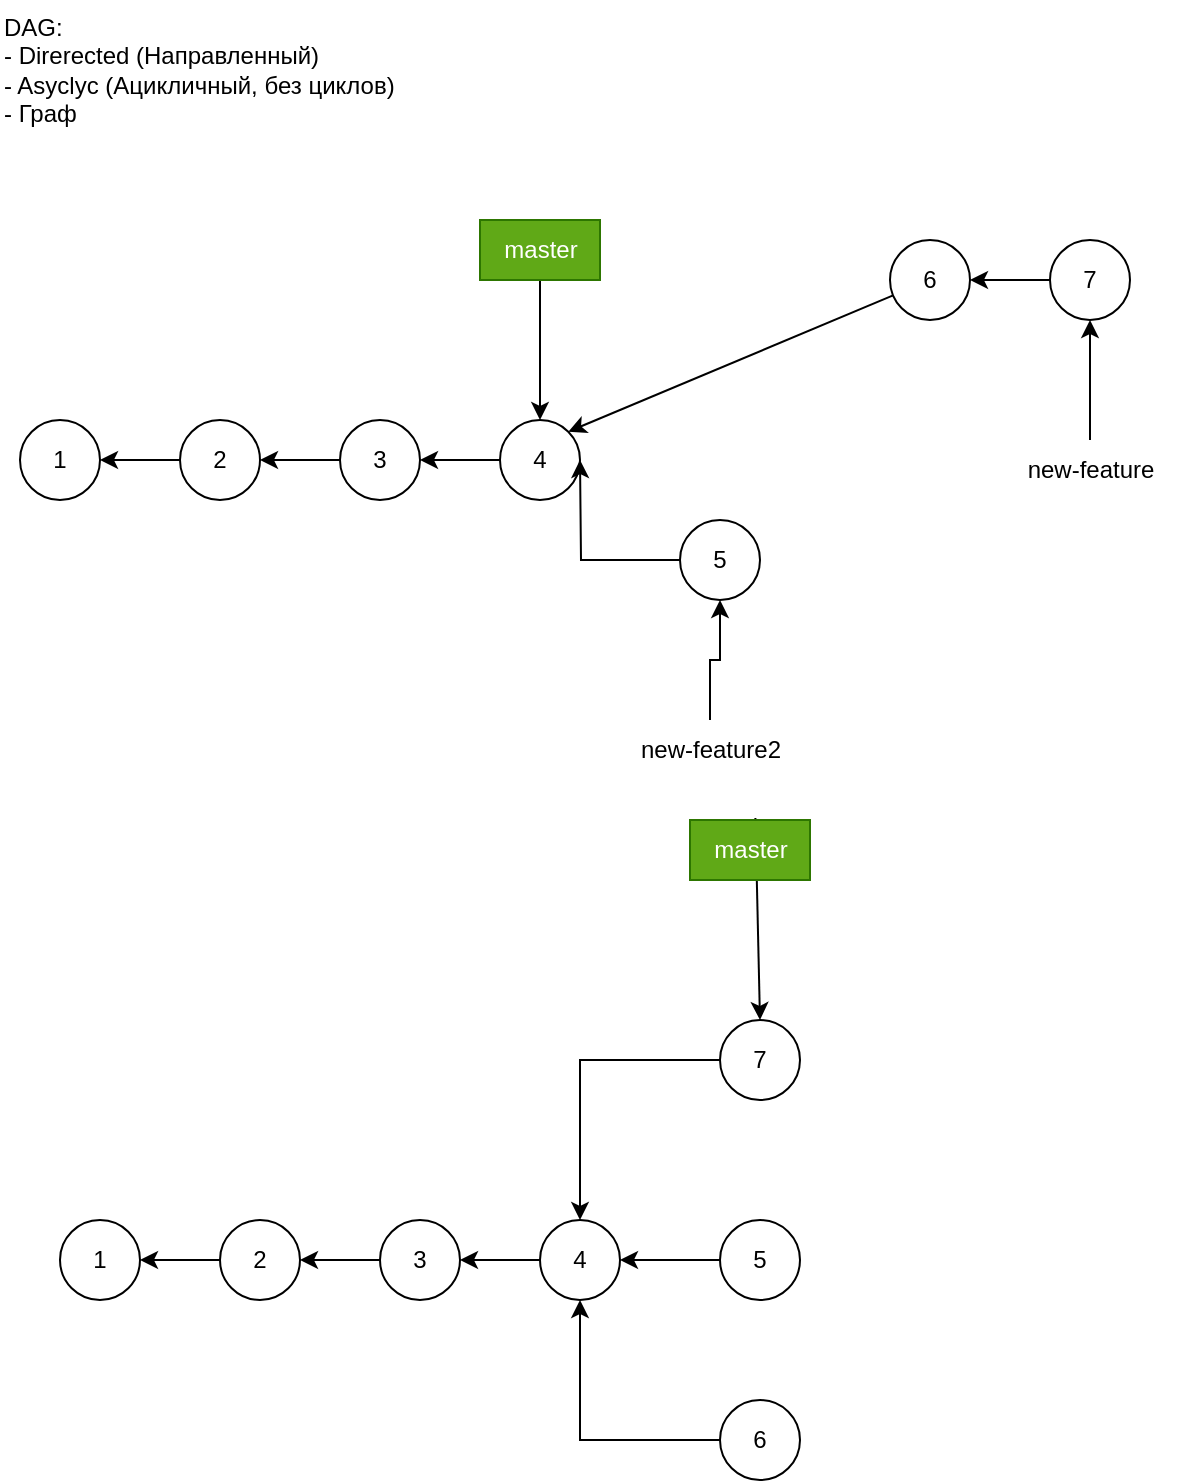 <mxfile version="21.6.8" type="device" pages="5">
  <diagram name="DAG" id="qbVaTi2XXYebFD2UMqdD">
    <mxGraphModel dx="2029" dy="1984" grid="1" gridSize="10" guides="1" tooltips="1" connect="1" arrows="1" fold="1" page="1" pageScale="1" pageWidth="850" pageHeight="1100" math="0" shadow="0">
      <root>
        <mxCell id="0" />
        <mxCell id="1" parent="0" />
        <mxCell id="IQrwGm9LCKMQXaNpYiSC-1" value="1" style="ellipse;whiteSpace=wrap;html=1;" parent="1" vertex="1">
          <mxGeometry x="30" y="140" width="40" height="40" as="geometry" />
        </mxCell>
        <mxCell id="IQrwGm9LCKMQXaNpYiSC-10" value="" style="edgeStyle=orthogonalEdgeStyle;rounded=0;orthogonalLoop=1;jettySize=auto;html=1;" parent="1" source="IQrwGm9LCKMQXaNpYiSC-5" target="IQrwGm9LCKMQXaNpYiSC-1" edge="1">
          <mxGeometry relative="1" as="geometry" />
        </mxCell>
        <mxCell id="IQrwGm9LCKMQXaNpYiSC-5" value="2" style="ellipse;whiteSpace=wrap;html=1;" parent="1" vertex="1">
          <mxGeometry x="110" y="140" width="40" height="40" as="geometry" />
        </mxCell>
        <mxCell id="IQrwGm9LCKMQXaNpYiSC-7" value="" style="edgeStyle=orthogonalEdgeStyle;rounded=0;orthogonalLoop=1;jettySize=auto;html=1;" parent="1" source="IQrwGm9LCKMQXaNpYiSC-6" target="IQrwGm9LCKMQXaNpYiSC-5" edge="1">
          <mxGeometry relative="1" as="geometry" />
        </mxCell>
        <mxCell id="IQrwGm9LCKMQXaNpYiSC-6" value="3" style="ellipse;whiteSpace=wrap;html=1;" parent="1" vertex="1">
          <mxGeometry x="190" y="140" width="40" height="40" as="geometry" />
        </mxCell>
        <mxCell id="IQrwGm9LCKMQXaNpYiSC-53" value="" style="edgeStyle=orthogonalEdgeStyle;rounded=0;orthogonalLoop=1;jettySize=auto;html=1;" parent="1" source="IQrwGm9LCKMQXaNpYiSC-11" target="IQrwGm9LCKMQXaNpYiSC-6" edge="1">
          <mxGeometry relative="1" as="geometry" />
        </mxCell>
        <mxCell id="IQrwGm9LCKMQXaNpYiSC-11" value="4" style="ellipse;whiteSpace=wrap;html=1;" parent="1" vertex="1">
          <mxGeometry x="270" y="140" width="40" height="40" as="geometry" />
        </mxCell>
        <mxCell id="IQrwGm9LCKMQXaNpYiSC-18" value="" style="rounded=0;orthogonalLoop=1;jettySize=auto;html=1;entryX=0.5;entryY=0;entryDx=0;entryDy=0;" parent="1" source="IQrwGm9LCKMQXaNpYiSC-13" target="IQrwGm9LCKMQXaNpYiSC-11" edge="1">
          <mxGeometry relative="1" as="geometry">
            <mxPoint x="290.029" y="110" as="sourcePoint" />
            <mxPoint x="210" y="140" as="targetPoint" />
          </mxGeometry>
        </mxCell>
        <mxCell id="IQrwGm9LCKMQXaNpYiSC-13" value="master" style="text;html=1;align=center;verticalAlign=middle;resizable=0;points=[];autosize=1;fillColor=#60a917;fontColor=#ffffff;strokeColor=#2D7600;" parent="1" vertex="1">
          <mxGeometry x="260" y="40" width="60" height="30" as="geometry" />
        </mxCell>
        <mxCell id="IQrwGm9LCKMQXaNpYiSC-36" value="DAG:&lt;br&gt;- Direrected (Направленный)&lt;br&gt;- Asyclyc (Ацикличный, без циклов)&lt;br&gt;- Граф" style="text;html=1;align=left;verticalAlign=middle;resizable=0;points=[];autosize=1;strokeColor=none;fillColor=none;" parent="1" vertex="1">
          <mxGeometry x="20" y="-70" width="220" height="70" as="geometry" />
        </mxCell>
        <mxCell id="IQrwGm9LCKMQXaNpYiSC-68" value="" style="edgeStyle=orthogonalEdgeStyle;rounded=0;orthogonalLoop=1;jettySize=auto;html=1;" parent="1" source="IQrwGm9LCKMQXaNpYiSC-59" target="IQrwGm9LCKMQXaNpYiSC-61" edge="1">
          <mxGeometry relative="1" as="geometry" />
        </mxCell>
        <mxCell id="IQrwGm9LCKMQXaNpYiSC-59" value="new-feature2" style="text;html=1;align=center;verticalAlign=middle;resizable=0;points=[];autosize=1;" parent="1" vertex="1">
          <mxGeometry x="330" y="290" width="90" height="30" as="geometry" />
        </mxCell>
        <mxCell id="IQrwGm9LCKMQXaNpYiSC-60" value="" style="edgeStyle=orthogonalEdgeStyle;rounded=0;orthogonalLoop=1;jettySize=auto;html=1;" parent="1" source="IQrwGm9LCKMQXaNpYiSC-61" edge="1">
          <mxGeometry relative="1" as="geometry">
            <mxPoint x="310" y="160" as="targetPoint" />
          </mxGeometry>
        </mxCell>
        <mxCell id="IQrwGm9LCKMQXaNpYiSC-61" value="5" style="ellipse;whiteSpace=wrap;html=1;" parent="1" vertex="1">
          <mxGeometry x="360" y="190" width="40" height="40" as="geometry" />
        </mxCell>
        <mxCell id="IQrwGm9LCKMQXaNpYiSC-62" value="" style="edgeStyle=orthogonalEdgeStyle;rounded=0;orthogonalLoop=1;jettySize=auto;html=1;" parent="1" source="IQrwGm9LCKMQXaNpYiSC-63" edge="1">
          <mxGeometry relative="1" as="geometry">
            <mxPoint x="565" y="90" as="targetPoint" />
          </mxGeometry>
        </mxCell>
        <mxCell id="IQrwGm9LCKMQXaNpYiSC-63" value="new-feature" style="text;html=1;align=center;verticalAlign=middle;resizable=0;points=[];autosize=1;" parent="1" vertex="1">
          <mxGeometry x="520" y="150" width="90" height="30" as="geometry" />
        </mxCell>
        <mxCell id="IQrwGm9LCKMQXaNpYiSC-64" value="" style="edgeStyle=orthogonalEdgeStyle;rounded=0;orthogonalLoop=1;jettySize=auto;html=1;" parent="1" source="IQrwGm9LCKMQXaNpYiSC-65" edge="1">
          <mxGeometry relative="1" as="geometry">
            <mxPoint x="505" y="70" as="targetPoint" />
          </mxGeometry>
        </mxCell>
        <mxCell id="IQrwGm9LCKMQXaNpYiSC-65" value="7" style="ellipse;whiteSpace=wrap;html=1;" parent="1" vertex="1">
          <mxGeometry x="545" y="50" width="40" height="40" as="geometry" />
        </mxCell>
        <mxCell id="IQrwGm9LCKMQXaNpYiSC-66" value="" style="rounded=0;orthogonalLoop=1;jettySize=auto;html=1;entryX=1;entryY=0;entryDx=0;entryDy=0;" parent="1" source="IQrwGm9LCKMQXaNpYiSC-67" target="IQrwGm9LCKMQXaNpYiSC-11" edge="1">
          <mxGeometry relative="1" as="geometry">
            <mxPoint x="425" y="70" as="targetPoint" />
          </mxGeometry>
        </mxCell>
        <mxCell id="IQrwGm9LCKMQXaNpYiSC-67" value="6" style="ellipse;whiteSpace=wrap;html=1;" parent="1" vertex="1">
          <mxGeometry x="465" y="50" width="40" height="40" as="geometry" />
        </mxCell>
        <mxCell id="IQrwGm9LCKMQXaNpYiSC-78" value="1" style="ellipse;whiteSpace=wrap;html=1;" parent="1" vertex="1">
          <mxGeometry x="50" y="540" width="40" height="40" as="geometry" />
        </mxCell>
        <mxCell id="IQrwGm9LCKMQXaNpYiSC-79" value="" style="edgeStyle=orthogonalEdgeStyle;rounded=0;orthogonalLoop=1;jettySize=auto;html=1;" parent="1" source="IQrwGm9LCKMQXaNpYiSC-80" target="IQrwGm9LCKMQXaNpYiSC-78" edge="1">
          <mxGeometry relative="1" as="geometry" />
        </mxCell>
        <mxCell id="IQrwGm9LCKMQXaNpYiSC-80" value="2" style="ellipse;whiteSpace=wrap;html=1;" parent="1" vertex="1">
          <mxGeometry x="130" y="540" width="40" height="40" as="geometry" />
        </mxCell>
        <mxCell id="IQrwGm9LCKMQXaNpYiSC-81" value="" style="edgeStyle=orthogonalEdgeStyle;rounded=0;orthogonalLoop=1;jettySize=auto;html=1;" parent="1" source="IQrwGm9LCKMQXaNpYiSC-82" target="IQrwGm9LCKMQXaNpYiSC-80" edge="1">
          <mxGeometry relative="1" as="geometry" />
        </mxCell>
        <mxCell id="IQrwGm9LCKMQXaNpYiSC-82" value="3" style="ellipse;whiteSpace=wrap;html=1;" parent="1" vertex="1">
          <mxGeometry x="210" y="540" width="40" height="40" as="geometry" />
        </mxCell>
        <mxCell id="IQrwGm9LCKMQXaNpYiSC-83" value="" style="edgeStyle=orthogonalEdgeStyle;rounded=0;orthogonalLoop=1;jettySize=auto;html=1;" parent="1" source="IQrwGm9LCKMQXaNpYiSC-84" target="IQrwGm9LCKMQXaNpYiSC-82" edge="1">
          <mxGeometry relative="1" as="geometry" />
        </mxCell>
        <mxCell id="IQrwGm9LCKMQXaNpYiSC-84" value="4" style="ellipse;whiteSpace=wrap;html=1;" parent="1" vertex="1">
          <mxGeometry x="290" y="540" width="40" height="40" as="geometry" />
        </mxCell>
        <mxCell id="IQrwGm9LCKMQXaNpYiSC-85" value="" style="rounded=0;orthogonalLoop=1;jettySize=auto;html=1;entryX=0.5;entryY=0;entryDx=0;entryDy=0;exitX=0.545;exitY=-0.033;exitDx=0;exitDy=0;exitPerimeter=0;" parent="1" source="IQrwGm9LCKMQXaNpYiSC-86" target="IQrwGm9LCKMQXaNpYiSC-92" edge="1">
          <mxGeometry relative="1" as="geometry">
            <mxPoint x="395.029" y="810" as="sourcePoint" />
            <mxPoint x="485" y="840" as="targetPoint" />
          </mxGeometry>
        </mxCell>
        <mxCell id="IQrwGm9LCKMQXaNpYiSC-86" value="master" style="text;html=1;align=center;verticalAlign=middle;resizable=0;points=[];autosize=1;fillColor=#60a917;fontColor=#ffffff;strokeColor=#2D7600;" parent="1" vertex="1">
          <mxGeometry x="365" y="340" width="60" height="30" as="geometry" />
        </mxCell>
        <mxCell id="IQrwGm9LCKMQXaNpYiSC-88" value="" style="edgeStyle=orthogonalEdgeStyle;rounded=0;orthogonalLoop=1;jettySize=auto;html=1;" parent="1" source="IQrwGm9LCKMQXaNpYiSC-87" target="IQrwGm9LCKMQXaNpYiSC-84" edge="1">
          <mxGeometry relative="1" as="geometry" />
        </mxCell>
        <mxCell id="IQrwGm9LCKMQXaNpYiSC-87" value="5" style="ellipse;whiteSpace=wrap;html=1;" parent="1" vertex="1">
          <mxGeometry x="380" y="540" width="40" height="40" as="geometry" />
        </mxCell>
        <mxCell id="IQrwGm9LCKMQXaNpYiSC-89" value="" style="edgeStyle=orthogonalEdgeStyle;rounded=0;orthogonalLoop=1;jettySize=auto;html=1;entryX=0.5;entryY=1;entryDx=0;entryDy=0;" parent="1" source="IQrwGm9LCKMQXaNpYiSC-90" target="IQrwGm9LCKMQXaNpYiSC-84" edge="1">
          <mxGeometry relative="1" as="geometry">
            <mxPoint x="330" y="650" as="targetPoint" />
          </mxGeometry>
        </mxCell>
        <mxCell id="IQrwGm9LCKMQXaNpYiSC-90" value="6" style="ellipse;whiteSpace=wrap;html=1;" parent="1" vertex="1">
          <mxGeometry x="380" y="630" width="40" height="40" as="geometry" />
        </mxCell>
        <mxCell id="IQrwGm9LCKMQXaNpYiSC-91" value="" style="edgeStyle=orthogonalEdgeStyle;rounded=0;orthogonalLoop=1;jettySize=auto;html=1;entryX=0.5;entryY=0;entryDx=0;entryDy=0;" parent="1" source="IQrwGm9LCKMQXaNpYiSC-92" target="IQrwGm9LCKMQXaNpYiSC-84" edge="1">
          <mxGeometry relative="1" as="geometry">
            <mxPoint x="310" y="390" as="targetPoint" />
          </mxGeometry>
        </mxCell>
        <mxCell id="IQrwGm9LCKMQXaNpYiSC-92" value="7" style="ellipse;whiteSpace=wrap;html=1;" parent="1" vertex="1">
          <mxGeometry x="380" y="440" width="40" height="40" as="geometry" />
        </mxCell>
      </root>
    </mxGraphModel>
  </diagram>
  <diagram id="jGoQG2cdJR7zeCKYi-6l" name="Exercises">
    <mxGraphModel dx="3382" dy="1473" grid="1" gridSize="10" guides="1" tooltips="1" connect="1" arrows="1" fold="1" page="1" pageScale="1" pageWidth="850" pageHeight="1100" math="0" shadow="0">
      <root>
        <mxCell id="0" />
        <mxCell id="1" parent="0" />
        <mxCell id="EyHwOZhQDvw_aVUrBQwI-1" value="1" style="ellipse;whiteSpace=wrap;html=1;" vertex="1" parent="1">
          <mxGeometry x="30" y="140" width="40" height="40" as="geometry" />
        </mxCell>
        <mxCell id="EyHwOZhQDvw_aVUrBQwI-2" value="" style="edgeStyle=orthogonalEdgeStyle;rounded=0;orthogonalLoop=1;jettySize=auto;html=1;" edge="1" parent="1" source="EyHwOZhQDvw_aVUrBQwI-3" target="EyHwOZhQDvw_aVUrBQwI-1">
          <mxGeometry relative="1" as="geometry" />
        </mxCell>
        <mxCell id="EyHwOZhQDvw_aVUrBQwI-3" value="2" style="ellipse;whiteSpace=wrap;html=1;" vertex="1" parent="1">
          <mxGeometry x="110" y="140" width="40" height="40" as="geometry" />
        </mxCell>
        <mxCell id="EyHwOZhQDvw_aVUrBQwI-4" value="" style="edgeStyle=orthogonalEdgeStyle;rounded=0;orthogonalLoop=1;jettySize=auto;html=1;" edge="1" parent="1" source="EyHwOZhQDvw_aVUrBQwI-5" target="EyHwOZhQDvw_aVUrBQwI-3">
          <mxGeometry relative="1" as="geometry" />
        </mxCell>
        <mxCell id="EyHwOZhQDvw_aVUrBQwI-5" value="3" style="ellipse;whiteSpace=wrap;html=1;" vertex="1" parent="1">
          <mxGeometry x="190" y="140" width="40" height="40" as="geometry" />
        </mxCell>
        <mxCell id="UbRwDwswk2vQIUqmD1CD-1" value="" style="rounded=0;orthogonalLoop=1;jettySize=auto;html=1;entryX=0.5;entryY=0;entryDx=0;entryDy=0;" edge="1" parent="1" source="UbRwDwswk2vQIUqmD1CD-2">
          <mxGeometry relative="1" as="geometry">
            <mxPoint x="210.029" y="110" as="sourcePoint" />
            <mxPoint x="210" y="140" as="targetPoint" />
          </mxGeometry>
        </mxCell>
        <mxCell id="UbRwDwswk2vQIUqmD1CD-2" value="master" style="text;html=1;align=center;verticalAlign=middle;resizable=0;points=[];autosize=1;fillColor=#60a917;fontColor=#ffffff;strokeColor=#2D7600;" vertex="1" parent="1">
          <mxGeometry x="180" y="40" width="60" height="30" as="geometry" />
        </mxCell>
        <mxCell id="UbRwDwswk2vQIUqmD1CD-3" value="1" style="ellipse;whiteSpace=wrap;html=1;" vertex="1" parent="1">
          <mxGeometry x="400" y="140" width="40" height="40" as="geometry" />
        </mxCell>
        <mxCell id="UbRwDwswk2vQIUqmD1CD-4" value="" style="edgeStyle=orthogonalEdgeStyle;rounded=0;orthogonalLoop=1;jettySize=auto;html=1;" edge="1" parent="1" source="UbRwDwswk2vQIUqmD1CD-5" target="UbRwDwswk2vQIUqmD1CD-3">
          <mxGeometry relative="1" as="geometry" />
        </mxCell>
        <mxCell id="UbRwDwswk2vQIUqmD1CD-5" value="2" style="ellipse;whiteSpace=wrap;html=1;" vertex="1" parent="1">
          <mxGeometry x="480" y="140" width="40" height="40" as="geometry" />
        </mxCell>
        <mxCell id="UbRwDwswk2vQIUqmD1CD-6" value="" style="edgeStyle=orthogonalEdgeStyle;rounded=0;orthogonalLoop=1;jettySize=auto;html=1;" edge="1" parent="1" source="UbRwDwswk2vQIUqmD1CD-7" target="UbRwDwswk2vQIUqmD1CD-5">
          <mxGeometry relative="1" as="geometry" />
        </mxCell>
        <mxCell id="UbRwDwswk2vQIUqmD1CD-7" value="3" style="ellipse;whiteSpace=wrap;html=1;" vertex="1" parent="1">
          <mxGeometry x="560" y="140" width="40" height="40" as="geometry" />
        </mxCell>
        <mxCell id="UbRwDwswk2vQIUqmD1CD-10" value="" style="edgeStyle=orthogonalEdgeStyle;rounded=0;orthogonalLoop=1;jettySize=auto;html=1;" edge="1" parent="1" source="UbRwDwswk2vQIUqmD1CD-11">
          <mxGeometry relative="1" as="geometry">
            <mxPoint x="600" y="160" as="targetPoint" />
          </mxGeometry>
        </mxCell>
        <mxCell id="UbRwDwswk2vQIUqmD1CD-11" value="4" style="ellipse;whiteSpace=wrap;html=1;" vertex="1" parent="1">
          <mxGeometry x="640" y="140" width="40" height="40" as="geometry" />
        </mxCell>
        <mxCell id="UbRwDwswk2vQIUqmD1CD-12" value="" style="rounded=0;orthogonalLoop=1;jettySize=auto;html=1;entryX=0.5;entryY=0;entryDx=0;entryDy=0;" edge="1" parent="1" source="UbRwDwswk2vQIUqmD1CD-13">
          <mxGeometry relative="1" as="geometry">
            <mxPoint x="660.029" y="110" as="sourcePoint" />
            <mxPoint x="660" y="140" as="targetPoint" />
          </mxGeometry>
        </mxCell>
        <mxCell id="UbRwDwswk2vQIUqmD1CD-13" value="master" style="text;html=1;align=center;verticalAlign=middle;resizable=0;points=[];autosize=1;fillColor=#60a917;fontColor=#ffffff;strokeColor=#2D7600;" vertex="1" parent="1">
          <mxGeometry x="630" y="40" width="60" height="30" as="geometry" />
        </mxCell>
        <mxCell id="UbRwDwswk2vQIUqmD1CD-14" value="" style="shape=flexArrow;endArrow=classic;html=1;rounded=0;" edge="1" parent="1">
          <mxGeometry width="50" height="50" relative="1" as="geometry">
            <mxPoint x="290" y="150" as="sourcePoint" />
            <mxPoint x="370" y="150" as="targetPoint" />
          </mxGeometry>
        </mxCell>
        <mxCell id="UbRwDwswk2vQIUqmD1CD-15" value="1" style="ellipse;whiteSpace=wrap;html=1;" vertex="1" parent="1">
          <mxGeometry x="50" y="590" width="40" height="40" as="geometry" />
        </mxCell>
        <mxCell id="UbRwDwswk2vQIUqmD1CD-16" value="" style="edgeStyle=orthogonalEdgeStyle;rounded=0;orthogonalLoop=1;jettySize=auto;html=1;" edge="1" parent="1" source="UbRwDwswk2vQIUqmD1CD-17" target="UbRwDwswk2vQIUqmD1CD-15">
          <mxGeometry relative="1" as="geometry" />
        </mxCell>
        <mxCell id="UbRwDwswk2vQIUqmD1CD-17" value="2" style="ellipse;whiteSpace=wrap;html=1;" vertex="1" parent="1">
          <mxGeometry x="130" y="590" width="40" height="40" as="geometry" />
        </mxCell>
        <mxCell id="UbRwDwswk2vQIUqmD1CD-18" value="" style="edgeStyle=orthogonalEdgeStyle;rounded=0;orthogonalLoop=1;jettySize=auto;html=1;" edge="1" parent="1" source="UbRwDwswk2vQIUqmD1CD-19" target="UbRwDwswk2vQIUqmD1CD-17">
          <mxGeometry relative="1" as="geometry" />
        </mxCell>
        <mxCell id="UbRwDwswk2vQIUqmD1CD-19" value="3" style="ellipse;whiteSpace=wrap;html=1;" vertex="1" parent="1">
          <mxGeometry x="210" y="590" width="40" height="40" as="geometry" />
        </mxCell>
        <mxCell id="UbRwDwswk2vQIUqmD1CD-20" value="" style="rounded=0;orthogonalLoop=1;jettySize=auto;html=1;entryX=0.5;entryY=0;entryDx=0;entryDy=0;" edge="1" parent="1" source="UbRwDwswk2vQIUqmD1CD-21">
          <mxGeometry relative="1" as="geometry">
            <mxPoint x="230.029" y="560" as="sourcePoint" />
            <mxPoint x="230" y="590" as="targetPoint" />
          </mxGeometry>
        </mxCell>
        <mxCell id="UbRwDwswk2vQIUqmD1CD-21" value="master" style="text;html=1;align=center;verticalAlign=middle;resizable=0;points=[];autosize=1;fillColor=#60a917;fontColor=#ffffff;strokeColor=#2D7600;" vertex="1" parent="1">
          <mxGeometry x="200" y="490" width="60" height="30" as="geometry" />
        </mxCell>
        <mxCell id="UbRwDwswk2vQIUqmD1CD-31" value="" style="shape=flexArrow;endArrow=classic;html=1;rounded=0;" edge="1" parent="1">
          <mxGeometry width="50" height="50" relative="1" as="geometry">
            <mxPoint x="310" y="600" as="sourcePoint" />
            <mxPoint x="390" y="600" as="targetPoint" />
          </mxGeometry>
        </mxCell>
        <mxCell id="UbRwDwswk2vQIUqmD1CD-32" value="1" style="ellipse;whiteSpace=wrap;html=1;" vertex="1" parent="1">
          <mxGeometry x="410" y="590" width="40" height="40" as="geometry" />
        </mxCell>
        <mxCell id="UbRwDwswk2vQIUqmD1CD-33" value="" style="edgeStyle=orthogonalEdgeStyle;rounded=0;orthogonalLoop=1;jettySize=auto;html=1;" edge="1" parent="1" source="UbRwDwswk2vQIUqmD1CD-34" target="UbRwDwswk2vQIUqmD1CD-32">
          <mxGeometry relative="1" as="geometry" />
        </mxCell>
        <mxCell id="UbRwDwswk2vQIUqmD1CD-34" value="2" style="ellipse;whiteSpace=wrap;html=1;" vertex="1" parent="1">
          <mxGeometry x="490" y="590" width="40" height="40" as="geometry" />
        </mxCell>
        <mxCell id="UbRwDwswk2vQIUqmD1CD-35" value="" style="edgeStyle=orthogonalEdgeStyle;rounded=0;orthogonalLoop=1;jettySize=auto;html=1;" edge="1" parent="1" source="UbRwDwswk2vQIUqmD1CD-36" target="UbRwDwswk2vQIUqmD1CD-34">
          <mxGeometry relative="1" as="geometry" />
        </mxCell>
        <mxCell id="UbRwDwswk2vQIUqmD1CD-36" value="3" style="ellipse;whiteSpace=wrap;html=1;" vertex="1" parent="1">
          <mxGeometry x="570" y="590" width="40" height="40" as="geometry" />
        </mxCell>
        <mxCell id="UbRwDwswk2vQIUqmD1CD-37" value="" style="rounded=0;orthogonalLoop=1;jettySize=auto;html=1;entryX=0.5;entryY=0;entryDx=0;entryDy=0;" edge="1" parent="1" source="UbRwDwswk2vQIUqmD1CD-38">
          <mxGeometry relative="1" as="geometry">
            <mxPoint x="590.029" y="560" as="sourcePoint" />
            <mxPoint x="590" y="590" as="targetPoint" />
          </mxGeometry>
        </mxCell>
        <mxCell id="UbRwDwswk2vQIUqmD1CD-38" value="master" style="text;html=1;align=center;verticalAlign=middle;resizable=0;points=[];autosize=1;fillColor=#60a917;fontColor=#ffffff;strokeColor=#2D7600;" vertex="1" parent="1">
          <mxGeometry x="560" y="490" width="60" height="30" as="geometry" />
        </mxCell>
        <mxCell id="UbRwDwswk2vQIUqmD1CD-40" value="" style="edgeStyle=orthogonalEdgeStyle;rounded=0;orthogonalLoop=1;jettySize=auto;html=1;" edge="1" parent="1" source="UbRwDwswk2vQIUqmD1CD-39" target="UbRwDwswk2vQIUqmD1CD-36">
          <mxGeometry relative="1" as="geometry" />
        </mxCell>
        <mxCell id="UbRwDwswk2vQIUqmD1CD-39" value="new_branch" style="text;html=1;align=center;verticalAlign=middle;resizable=0;points=[];autosize=1;" vertex="1" parent="1">
          <mxGeometry x="545" y="690" width="90" height="30" as="geometry" />
        </mxCell>
        <mxCell id="UbRwDwswk2vQIUqmD1CD-41" value="1" style="ellipse;whiteSpace=wrap;html=1;" vertex="1" parent="1">
          <mxGeometry x="50" y="1150" width="40" height="40" as="geometry" />
        </mxCell>
        <mxCell id="UbRwDwswk2vQIUqmD1CD-42" value="" style="edgeStyle=orthogonalEdgeStyle;rounded=0;orthogonalLoop=1;jettySize=auto;html=1;" edge="1" parent="1" source="UbRwDwswk2vQIUqmD1CD-43" target="UbRwDwswk2vQIUqmD1CD-41">
          <mxGeometry relative="1" as="geometry" />
        </mxCell>
        <mxCell id="UbRwDwswk2vQIUqmD1CD-43" value="2" style="ellipse;whiteSpace=wrap;html=1;" vertex="1" parent="1">
          <mxGeometry x="130" y="1150" width="40" height="40" as="geometry" />
        </mxCell>
        <mxCell id="UbRwDwswk2vQIUqmD1CD-44" value="" style="edgeStyle=orthogonalEdgeStyle;rounded=0;orthogonalLoop=1;jettySize=auto;html=1;" edge="1" parent="1" source="UbRwDwswk2vQIUqmD1CD-45" target="UbRwDwswk2vQIUqmD1CD-43">
          <mxGeometry relative="1" as="geometry" />
        </mxCell>
        <mxCell id="UbRwDwswk2vQIUqmD1CD-45" value="3" style="ellipse;whiteSpace=wrap;html=1;" vertex="1" parent="1">
          <mxGeometry x="210" y="1150" width="40" height="40" as="geometry" />
        </mxCell>
        <mxCell id="UbRwDwswk2vQIUqmD1CD-46" value="" style="rounded=0;orthogonalLoop=1;jettySize=auto;html=1;entryX=0.5;entryY=0;entryDx=0;entryDy=0;" edge="1" parent="1" source="UbRwDwswk2vQIUqmD1CD-47">
          <mxGeometry relative="1" as="geometry">
            <mxPoint x="230.029" y="1120" as="sourcePoint" />
            <mxPoint x="230" y="1150" as="targetPoint" />
          </mxGeometry>
        </mxCell>
        <mxCell id="UbRwDwswk2vQIUqmD1CD-47" value="master" style="text;html=1;align=center;verticalAlign=middle;resizable=0;points=[];autosize=1;fillColor=#60a917;fontColor=#ffffff;strokeColor=#2D7600;" vertex="1" parent="1">
          <mxGeometry x="200" y="1050" width="60" height="30" as="geometry" />
        </mxCell>
        <mxCell id="UbRwDwswk2vQIUqmD1CD-48" value="" style="shape=flexArrow;endArrow=classic;html=1;rounded=0;" edge="1" parent="1">
          <mxGeometry width="50" height="50" relative="1" as="geometry">
            <mxPoint x="310" y="1160" as="sourcePoint" />
            <mxPoint x="390" y="1160" as="targetPoint" />
          </mxGeometry>
        </mxCell>
        <mxCell id="UbRwDwswk2vQIUqmD1CD-49" value="1" style="ellipse;whiteSpace=wrap;html=1;" vertex="1" parent="1">
          <mxGeometry x="410" y="1150" width="40" height="40" as="geometry" />
        </mxCell>
        <mxCell id="UbRwDwswk2vQIUqmD1CD-50" value="" style="edgeStyle=orthogonalEdgeStyle;rounded=0;orthogonalLoop=1;jettySize=auto;html=1;" edge="1" parent="1" source="UbRwDwswk2vQIUqmD1CD-51" target="UbRwDwswk2vQIUqmD1CD-49">
          <mxGeometry relative="1" as="geometry" />
        </mxCell>
        <mxCell id="UbRwDwswk2vQIUqmD1CD-51" value="2" style="ellipse;whiteSpace=wrap;html=1;" vertex="1" parent="1">
          <mxGeometry x="490" y="1150" width="40" height="40" as="geometry" />
        </mxCell>
        <mxCell id="UbRwDwswk2vQIUqmD1CD-52" value="" style="edgeStyle=orthogonalEdgeStyle;rounded=0;orthogonalLoop=1;jettySize=auto;html=1;" edge="1" parent="1" source="UbRwDwswk2vQIUqmD1CD-53" target="UbRwDwswk2vQIUqmD1CD-51">
          <mxGeometry relative="1" as="geometry" />
        </mxCell>
        <mxCell id="UbRwDwswk2vQIUqmD1CD-53" value="3" style="ellipse;whiteSpace=wrap;html=1;" vertex="1" parent="1">
          <mxGeometry x="570" y="1150" width="40" height="40" as="geometry" />
        </mxCell>
        <mxCell id="UbRwDwswk2vQIUqmD1CD-54" value="" style="rounded=0;orthogonalLoop=1;jettySize=auto;html=1;entryX=0.5;entryY=0;entryDx=0;entryDy=0;" edge="1" parent="1" source="UbRwDwswk2vQIUqmD1CD-55">
          <mxGeometry relative="1" as="geometry">
            <mxPoint x="590.029" y="1120" as="sourcePoint" />
            <mxPoint x="590" y="1150" as="targetPoint" />
          </mxGeometry>
        </mxCell>
        <mxCell id="UbRwDwswk2vQIUqmD1CD-55" value="master" style="text;html=1;align=center;verticalAlign=middle;resizable=0;points=[];autosize=1;" vertex="1" parent="1">
          <mxGeometry x="560" y="1050" width="60" height="30" as="geometry" />
        </mxCell>
        <mxCell id="UbRwDwswk2vQIUqmD1CD-56" value="" style="edgeStyle=orthogonalEdgeStyle;rounded=0;orthogonalLoop=1;jettySize=auto;html=1;" edge="1" parent="1" source="UbRwDwswk2vQIUqmD1CD-57" target="UbRwDwswk2vQIUqmD1CD-53">
          <mxGeometry relative="1" as="geometry" />
        </mxCell>
        <mxCell id="UbRwDwswk2vQIUqmD1CD-57" value="new_branch" style="text;html=1;align=center;verticalAlign=middle;resizable=0;points=[];autosize=1;fillColor=#60a917;fontColor=#ffffff;strokeColor=#2D7600;" vertex="1" parent="1">
          <mxGeometry x="545" y="1250" width="90" height="30" as="geometry" />
        </mxCell>
        <mxCell id="UbRwDwswk2vQIUqmD1CD-58" value="1" style="ellipse;whiteSpace=wrap;html=1;" vertex="1" parent="1">
          <mxGeometry x="30" y="1730" width="40" height="40" as="geometry" />
        </mxCell>
        <mxCell id="UbRwDwswk2vQIUqmD1CD-59" value="" style="edgeStyle=orthogonalEdgeStyle;rounded=0;orthogonalLoop=1;jettySize=auto;html=1;" edge="1" parent="1" source="UbRwDwswk2vQIUqmD1CD-60" target="UbRwDwswk2vQIUqmD1CD-58">
          <mxGeometry relative="1" as="geometry" />
        </mxCell>
        <mxCell id="UbRwDwswk2vQIUqmD1CD-60" value="2" style="ellipse;whiteSpace=wrap;html=1;" vertex="1" parent="1">
          <mxGeometry x="110" y="1730" width="40" height="40" as="geometry" />
        </mxCell>
        <mxCell id="UbRwDwswk2vQIUqmD1CD-61" value="" style="edgeStyle=orthogonalEdgeStyle;rounded=0;orthogonalLoop=1;jettySize=auto;html=1;" edge="1" parent="1" source="UbRwDwswk2vQIUqmD1CD-62" target="UbRwDwswk2vQIUqmD1CD-60">
          <mxGeometry relative="1" as="geometry" />
        </mxCell>
        <mxCell id="UbRwDwswk2vQIUqmD1CD-62" value="3" style="ellipse;whiteSpace=wrap;html=1;" vertex="1" parent="1">
          <mxGeometry x="190" y="1730" width="40" height="40" as="geometry" />
        </mxCell>
        <mxCell id="UbRwDwswk2vQIUqmD1CD-63" value="" style="rounded=0;orthogonalLoop=1;jettySize=auto;html=1;entryX=0.5;entryY=0;entryDx=0;entryDy=0;" edge="1" parent="1" source="UbRwDwswk2vQIUqmD1CD-64">
          <mxGeometry relative="1" as="geometry">
            <mxPoint x="210.029" y="1700" as="sourcePoint" />
            <mxPoint x="210" y="1730" as="targetPoint" />
          </mxGeometry>
        </mxCell>
        <mxCell id="UbRwDwswk2vQIUqmD1CD-64" value="master" style="text;html=1;align=center;verticalAlign=middle;resizable=0;points=[];autosize=1;fillColor=#60a917;fontColor=#ffffff;strokeColor=#2D7600;" vertex="1" parent="1">
          <mxGeometry x="180" y="1630" width="60" height="30" as="geometry" />
        </mxCell>
        <mxCell id="UbRwDwswk2vQIUqmD1CD-65" value="1" style="ellipse;whiteSpace=wrap;html=1;" vertex="1" parent="1">
          <mxGeometry x="400" y="1730" width="40" height="40" as="geometry" />
        </mxCell>
        <mxCell id="UbRwDwswk2vQIUqmD1CD-66" value="" style="edgeStyle=orthogonalEdgeStyle;rounded=0;orthogonalLoop=1;jettySize=auto;html=1;" edge="1" parent="1" source="UbRwDwswk2vQIUqmD1CD-67" target="UbRwDwswk2vQIUqmD1CD-65">
          <mxGeometry relative="1" as="geometry" />
        </mxCell>
        <mxCell id="UbRwDwswk2vQIUqmD1CD-67" value="2" style="ellipse;whiteSpace=wrap;html=1;" vertex="1" parent="1">
          <mxGeometry x="480" y="1730" width="40" height="40" as="geometry" />
        </mxCell>
        <mxCell id="UbRwDwswk2vQIUqmD1CD-68" value="" style="rounded=0;orthogonalLoop=1;jettySize=auto;html=1;" edge="1" parent="1" source="UbRwDwswk2vQIUqmD1CD-69" target="UbRwDwswk2vQIUqmD1CD-67">
          <mxGeometry relative="1" as="geometry" />
        </mxCell>
        <mxCell id="UbRwDwswk2vQIUqmD1CD-69" value="3" style="ellipse;whiteSpace=wrap;html=1;" vertex="1" parent="1">
          <mxGeometry x="560" y="1670" width="40" height="40" as="geometry" />
        </mxCell>
        <mxCell id="UbRwDwswk2vQIUqmD1CD-70" value="" style="rounded=0;orthogonalLoop=1;jettySize=auto;html=1;entryX=1;entryY=0.5;entryDx=0;entryDy=0;" edge="1" parent="1" source="UbRwDwswk2vQIUqmD1CD-71" target="UbRwDwswk2vQIUqmD1CD-67">
          <mxGeometry relative="1" as="geometry">
            <mxPoint x="600" y="1750" as="targetPoint" />
          </mxGeometry>
        </mxCell>
        <mxCell id="UbRwDwswk2vQIUqmD1CD-71" value="4" style="ellipse;whiteSpace=wrap;html=1;" vertex="1" parent="1">
          <mxGeometry x="640" y="1730" width="40" height="40" as="geometry" />
        </mxCell>
        <mxCell id="UbRwDwswk2vQIUqmD1CD-72" value="" style="rounded=0;orthogonalLoop=1;jettySize=auto;html=1;entryX=0.5;entryY=0;entryDx=0;entryDy=0;" edge="1" parent="1" source="UbRwDwswk2vQIUqmD1CD-73">
          <mxGeometry relative="1" as="geometry">
            <mxPoint x="660.029" y="1700" as="sourcePoint" />
            <mxPoint x="660" y="1730" as="targetPoint" />
          </mxGeometry>
        </mxCell>
        <mxCell id="UbRwDwswk2vQIUqmD1CD-73" value="master" style="text;html=1;align=center;verticalAlign=middle;resizable=0;points=[];autosize=1;fillColor=#60a917;fontColor=#ffffff;strokeColor=#2D7600;" vertex="1" parent="1">
          <mxGeometry x="630" y="1630" width="60" height="30" as="geometry" />
        </mxCell>
        <mxCell id="UbRwDwswk2vQIUqmD1CD-74" value="" style="shape=flexArrow;endArrow=classic;html=1;rounded=0;" edge="1" parent="1">
          <mxGeometry width="50" height="50" relative="1" as="geometry">
            <mxPoint x="290" y="1740" as="sourcePoint" />
            <mxPoint x="370" y="1740" as="targetPoint" />
          </mxGeometry>
        </mxCell>
        <mxCell id="uX5mITh62OVE2yYq5gpq-1" value="git commit -am &quot;message&quot;" style="text;html=1;align=center;verticalAlign=middle;resizable=0;points=[];autosize=1;strokeColor=none;fillColor=none;fontSize=20;" vertex="1" parent="1">
          <mxGeometry x="275" y="60" width="260" height="40" as="geometry" />
        </mxCell>
        <mxCell id="uX5mITh62OVE2yYq5gpq-2" value="git branch new_branch" style="text;html=1;align=center;verticalAlign=middle;resizable=0;points=[];autosize=1;strokeColor=none;fillColor=none;fontSize=20;" vertex="1" parent="1">
          <mxGeometry x="275" y="510" width="230" height="40" as="geometry" />
        </mxCell>
        <mxCell id="uX5mITh62OVE2yYq5gpq-3" value="1" style="ellipse;whiteSpace=wrap;html=1;" vertex="1" parent="1">
          <mxGeometry x="780" y="590" width="40" height="40" as="geometry" />
        </mxCell>
        <mxCell id="uX5mITh62OVE2yYq5gpq-4" value="" style="edgeStyle=orthogonalEdgeStyle;rounded=0;orthogonalLoop=1;jettySize=auto;html=1;" edge="1" parent="1" source="uX5mITh62OVE2yYq5gpq-5" target="uX5mITh62OVE2yYq5gpq-3">
          <mxGeometry relative="1" as="geometry" />
        </mxCell>
        <mxCell id="uX5mITh62OVE2yYq5gpq-5" value="2" style="ellipse;whiteSpace=wrap;html=1;" vertex="1" parent="1">
          <mxGeometry x="860" y="590" width="40" height="40" as="geometry" />
        </mxCell>
        <mxCell id="uX5mITh62OVE2yYq5gpq-6" value="" style="edgeStyle=orthogonalEdgeStyle;rounded=0;orthogonalLoop=1;jettySize=auto;html=1;" edge="1" parent="1" source="uX5mITh62OVE2yYq5gpq-7" target="uX5mITh62OVE2yYq5gpq-5">
          <mxGeometry relative="1" as="geometry" />
        </mxCell>
        <mxCell id="uX5mITh62OVE2yYq5gpq-7" value="3" style="ellipse;whiteSpace=wrap;html=1;" vertex="1" parent="1">
          <mxGeometry x="940" y="590" width="40" height="40" as="geometry" />
        </mxCell>
        <mxCell id="uX5mITh62OVE2yYq5gpq-8" value="" style="rounded=0;orthogonalLoop=1;jettySize=auto;html=1;entryX=0.5;entryY=0;entryDx=0;entryDy=0;" edge="1" parent="1" source="uX5mITh62OVE2yYq5gpq-9">
          <mxGeometry relative="1" as="geometry">
            <mxPoint x="960.029" y="560" as="sourcePoint" />
            <mxPoint x="960" y="590" as="targetPoint" />
          </mxGeometry>
        </mxCell>
        <mxCell id="uX5mITh62OVE2yYq5gpq-9" value="master" style="text;html=1;align=center;verticalAlign=middle;resizable=0;points=[];autosize=1;" vertex="1" parent="1">
          <mxGeometry x="930" y="490" width="60" height="30" as="geometry" />
        </mxCell>
        <mxCell id="uX5mITh62OVE2yYq5gpq-10" value="" style="edgeStyle=orthogonalEdgeStyle;rounded=0;orthogonalLoop=1;jettySize=auto;html=1;" edge="1" parent="1" source="uX5mITh62OVE2yYq5gpq-11" target="uX5mITh62OVE2yYq5gpq-7">
          <mxGeometry relative="1" as="geometry" />
        </mxCell>
        <mxCell id="uX5mITh62OVE2yYq5gpq-11" value="new_branch" style="text;html=1;align=center;verticalAlign=middle;resizable=0;points=[];autosize=1;fillColor=#60a917;fontColor=#ffffff;strokeColor=#2D7600;" vertex="1" parent="1">
          <mxGeometry x="915" y="690" width="90" height="30" as="geometry" />
        </mxCell>
        <mxCell id="uX5mITh62OVE2yYq5gpq-12" value="" style="shape=flexArrow;endArrow=classic;html=1;rounded=0;" edge="1" parent="1">
          <mxGeometry width="50" height="50" relative="1" as="geometry">
            <mxPoint x="1045" y="609.71" as="sourcePoint" />
            <mxPoint x="1125" y="609.71" as="targetPoint" />
          </mxGeometry>
        </mxCell>
        <mxCell id="uX5mITh62OVE2yYq5gpq-13" value="git checkout master" style="text;html=1;align=center;verticalAlign=middle;resizable=0;points=[];autosize=1;strokeColor=none;fillColor=none;fontSize=20;" vertex="1" parent="1">
          <mxGeometry x="1030" y="520" width="200" height="40" as="geometry" />
        </mxCell>
        <mxCell id="uX5mITh62OVE2yYq5gpq-14" value="1" style="ellipse;whiteSpace=wrap;html=1;" vertex="1" parent="1">
          <mxGeometry x="1220" y="590" width="40" height="40" as="geometry" />
        </mxCell>
        <mxCell id="uX5mITh62OVE2yYq5gpq-15" value="" style="edgeStyle=orthogonalEdgeStyle;rounded=0;orthogonalLoop=1;jettySize=auto;html=1;" edge="1" parent="1" source="uX5mITh62OVE2yYq5gpq-16" target="uX5mITh62OVE2yYq5gpq-14">
          <mxGeometry relative="1" as="geometry" />
        </mxCell>
        <mxCell id="uX5mITh62OVE2yYq5gpq-16" value="2" style="ellipse;whiteSpace=wrap;html=1;" vertex="1" parent="1">
          <mxGeometry x="1300" y="590" width="40" height="40" as="geometry" />
        </mxCell>
        <mxCell id="uX5mITh62OVE2yYq5gpq-17" value="" style="edgeStyle=orthogonalEdgeStyle;rounded=0;orthogonalLoop=1;jettySize=auto;html=1;" edge="1" parent="1" source="uX5mITh62OVE2yYq5gpq-18" target="uX5mITh62OVE2yYq5gpq-16">
          <mxGeometry relative="1" as="geometry" />
        </mxCell>
        <mxCell id="uX5mITh62OVE2yYq5gpq-18" value="3" style="ellipse;whiteSpace=wrap;html=1;" vertex="1" parent="1">
          <mxGeometry x="1380" y="590" width="40" height="40" as="geometry" />
        </mxCell>
        <mxCell id="uX5mITh62OVE2yYq5gpq-19" value="" style="rounded=0;orthogonalLoop=1;jettySize=auto;html=1;entryX=0.5;entryY=0;entryDx=0;entryDy=0;" edge="1" parent="1" source="uX5mITh62OVE2yYq5gpq-20">
          <mxGeometry relative="1" as="geometry">
            <mxPoint x="1400.029" y="560" as="sourcePoint" />
            <mxPoint x="1400" y="590" as="targetPoint" />
          </mxGeometry>
        </mxCell>
        <mxCell id="uX5mITh62OVE2yYq5gpq-20" value="master" style="text;html=1;align=center;verticalAlign=middle;resizable=0;points=[];autosize=1;fillColor=#60a917;fontColor=#ffffff;strokeColor=#2D7600;" vertex="1" parent="1">
          <mxGeometry x="1370" y="490" width="60" height="30" as="geometry" />
        </mxCell>
        <mxCell id="uX5mITh62OVE2yYq5gpq-21" value="" style="edgeStyle=orthogonalEdgeStyle;rounded=0;orthogonalLoop=1;jettySize=auto;html=1;" edge="1" parent="1" source="uX5mITh62OVE2yYq5gpq-22" target="uX5mITh62OVE2yYq5gpq-18">
          <mxGeometry relative="1" as="geometry" />
        </mxCell>
        <mxCell id="uX5mITh62OVE2yYq5gpq-22" value="new_branch" style="text;html=1;align=center;verticalAlign=middle;resizable=0;points=[];autosize=1;" vertex="1" parent="1">
          <mxGeometry x="1355" y="690" width="90" height="30" as="geometry" />
        </mxCell>
        <mxCell id="uX5mITh62OVE2yYq5gpq-23" value="git checkout -b new_branch" style="text;html=1;align=center;verticalAlign=middle;resizable=0;points=[];autosize=1;strokeColor=none;fillColor=none;fontSize=20;" vertex="1" parent="1">
          <mxGeometry x="285" y="1060" width="270" height="40" as="geometry" />
        </mxCell>
        <mxCell id="uX5mITh62OVE2yYq5gpq-24" value="git commit --amend -m &quot;Fix typo&quot;" style="text;html=1;align=center;verticalAlign=middle;resizable=0;points=[];autosize=1;strokeColor=none;fillColor=none;fontSize=20;" vertex="1" parent="1">
          <mxGeometry x="250" y="1630" width="310" height="40" as="geometry" />
        </mxCell>
        <mxCell id="uX5mITh62OVE2yYq5gpq-25" value="dangeling commit" style="text;html=1;align=center;verticalAlign=middle;resizable=0;points=[];autosize=1;strokeColor=none;fillColor=none;fontSize=20;" vertex="1" parent="1">
          <mxGeometry x="265" y="1800" width="180" height="40" as="geometry" />
        </mxCell>
      </root>
    </mxGraphModel>
  </diagram>
  <diagram id="oEYE__Bkl70mUk2_UCx0" name="cherry-pick">
    <mxGraphModel dx="2387" dy="2140" grid="1" gridSize="10" guides="1" tooltips="1" connect="1" arrows="1" fold="1" page="1" pageScale="1" pageWidth="850" pageHeight="1100" math="0" shadow="0">
      <root>
        <mxCell id="0" />
        <mxCell id="1" parent="0" />
        <mxCell id="GOEkgveQMRd4U6S-Fuy_-1" value="1" style="ellipse;whiteSpace=wrap;html=1;" vertex="1" parent="1">
          <mxGeometry x="200" y="140" width="40" height="40" as="geometry" />
        </mxCell>
        <mxCell id="GOEkgveQMRd4U6S-Fuy_-2" value="" style="edgeStyle=orthogonalEdgeStyle;rounded=0;orthogonalLoop=1;jettySize=auto;html=1;" edge="1" parent="1" source="GOEkgveQMRd4U6S-Fuy_-3" target="GOEkgveQMRd4U6S-Fuy_-1">
          <mxGeometry relative="1" as="geometry" />
        </mxCell>
        <mxCell id="GOEkgveQMRd4U6S-Fuy_-3" value="2" style="ellipse;whiteSpace=wrap;html=1;" vertex="1" parent="1">
          <mxGeometry x="280" y="140" width="40" height="40" as="geometry" />
        </mxCell>
        <mxCell id="GOEkgveQMRd4U6S-Fuy_-4" value="" style="edgeStyle=orthogonalEdgeStyle;rounded=0;orthogonalLoop=1;jettySize=auto;html=1;" edge="1" parent="1" source="GOEkgveQMRd4U6S-Fuy_-5" target="GOEkgveQMRd4U6S-Fuy_-3">
          <mxGeometry relative="1" as="geometry" />
        </mxCell>
        <mxCell id="GOEkgveQMRd4U6S-Fuy_-5" value="3" style="ellipse;whiteSpace=wrap;html=1;" vertex="1" parent="1">
          <mxGeometry x="360" y="140" width="40" height="40" as="geometry" />
        </mxCell>
        <mxCell id="GOEkgveQMRd4U6S-Fuy_-6" value="" style="edgeStyle=orthogonalEdgeStyle;rounded=0;orthogonalLoop=1;jettySize=auto;html=1;" edge="1" parent="1" source="GOEkgveQMRd4U6S-Fuy_-7" target="GOEkgveQMRd4U6S-Fuy_-5">
          <mxGeometry relative="1" as="geometry" />
        </mxCell>
        <mxCell id="GOEkgveQMRd4U6S-Fuy_-7" value="4" style="ellipse;whiteSpace=wrap;html=1;" vertex="1" parent="1">
          <mxGeometry x="440" y="140" width="40" height="40" as="geometry" />
        </mxCell>
        <mxCell id="GOEkgveQMRd4U6S-Fuy_-8" value="" style="rounded=0;orthogonalLoop=1;jettySize=auto;html=1;entryX=0.5;entryY=0;entryDx=0;entryDy=0;" edge="1" parent="1" source="GOEkgveQMRd4U6S-Fuy_-9" target="GOEkgveQMRd4U6S-Fuy_-7">
          <mxGeometry relative="1" as="geometry">
            <mxPoint x="460.029" y="110" as="sourcePoint" />
            <mxPoint x="380" y="140" as="targetPoint" />
          </mxGeometry>
        </mxCell>
        <mxCell id="GOEkgveQMRd4U6S-Fuy_-9" value="master" style="text;html=1;align=center;verticalAlign=middle;resizable=0;points=[];autosize=1;" vertex="1" parent="1">
          <mxGeometry x="430" y="40" width="60" height="30" as="geometry" />
        </mxCell>
        <mxCell id="GOEkgveQMRd4U6S-Fuy_-14" value="" style="edgeStyle=orthogonalEdgeStyle;rounded=0;orthogonalLoop=1;jettySize=auto;html=1;" edge="1" parent="1" source="GOEkgveQMRd4U6S-Fuy_-15">
          <mxGeometry relative="1" as="geometry">
            <mxPoint x="460" y="180" as="targetPoint" />
          </mxGeometry>
        </mxCell>
        <mxCell id="GOEkgveQMRd4U6S-Fuy_-15" value="cherry-pick-demo&lt;br&gt;" style="text;html=1;align=center;verticalAlign=middle;resizable=0;points=[];autosize=1;fillColor=#008a00;fontColor=#ffffff;strokeColor=#005700;" vertex="1" parent="1">
          <mxGeometry x="400" y="240" width="120" height="30" as="geometry" />
        </mxCell>
        <mxCell id="GOEkgveQMRd4U6S-Fuy_-21" value="1" style="ellipse;whiteSpace=wrap;html=1;" vertex="1" parent="1">
          <mxGeometry x="200" y="530" width="40" height="40" as="geometry" />
        </mxCell>
        <mxCell id="GOEkgveQMRd4U6S-Fuy_-22" value="" style="edgeStyle=orthogonalEdgeStyle;rounded=0;orthogonalLoop=1;jettySize=auto;html=1;" edge="1" parent="1" source="GOEkgveQMRd4U6S-Fuy_-23" target="GOEkgveQMRd4U6S-Fuy_-21">
          <mxGeometry relative="1" as="geometry" />
        </mxCell>
        <mxCell id="GOEkgveQMRd4U6S-Fuy_-23" value="2" style="ellipse;whiteSpace=wrap;html=1;" vertex="1" parent="1">
          <mxGeometry x="280" y="530" width="40" height="40" as="geometry" />
        </mxCell>
        <mxCell id="GOEkgveQMRd4U6S-Fuy_-24" value="" style="edgeStyle=orthogonalEdgeStyle;rounded=0;orthogonalLoop=1;jettySize=auto;html=1;" edge="1" parent="1" source="GOEkgveQMRd4U6S-Fuy_-25" target="GOEkgveQMRd4U6S-Fuy_-23">
          <mxGeometry relative="1" as="geometry" />
        </mxCell>
        <mxCell id="GOEkgveQMRd4U6S-Fuy_-25" value="3" style="ellipse;whiteSpace=wrap;html=1;" vertex="1" parent="1">
          <mxGeometry x="360" y="530" width="40" height="40" as="geometry" />
        </mxCell>
        <mxCell id="GOEkgveQMRd4U6S-Fuy_-26" value="" style="edgeStyle=orthogonalEdgeStyle;rounded=0;orthogonalLoop=1;jettySize=auto;html=1;" edge="1" parent="1" source="GOEkgveQMRd4U6S-Fuy_-27" target="GOEkgveQMRd4U6S-Fuy_-25">
          <mxGeometry relative="1" as="geometry" />
        </mxCell>
        <mxCell id="GOEkgveQMRd4U6S-Fuy_-27" value="4" style="ellipse;whiteSpace=wrap;html=1;" vertex="1" parent="1">
          <mxGeometry x="440" y="530" width="40" height="40" as="geometry" />
        </mxCell>
        <mxCell id="GOEkgveQMRd4U6S-Fuy_-28" value="" style="rounded=0;orthogonalLoop=1;jettySize=auto;html=1;entryX=0.5;entryY=0;entryDx=0;entryDy=0;" edge="1" parent="1" source="GOEkgveQMRd4U6S-Fuy_-29" target="GOEkgveQMRd4U6S-Fuy_-27">
          <mxGeometry relative="1" as="geometry">
            <mxPoint x="460.029" y="500" as="sourcePoint" />
            <mxPoint x="380" y="530" as="targetPoint" />
          </mxGeometry>
        </mxCell>
        <mxCell id="GOEkgveQMRd4U6S-Fuy_-29" value="master" style="text;html=1;align=center;verticalAlign=middle;resizable=0;points=[];autosize=1;" vertex="1" parent="1">
          <mxGeometry x="430" y="430" width="60" height="30" as="geometry" />
        </mxCell>
        <mxCell id="GOEkgveQMRd4U6S-Fuy_-30" value="" style="edgeStyle=orthogonalEdgeStyle;rounded=0;orthogonalLoop=1;jettySize=auto;html=1;" edge="1" parent="1" source="GOEkgveQMRd4U6S-Fuy_-31">
          <mxGeometry relative="1" as="geometry">
            <mxPoint x="537.5" y="570" as="targetPoint" />
          </mxGeometry>
        </mxCell>
        <mxCell id="GOEkgveQMRd4U6S-Fuy_-31" value="cherry-pick-demo&lt;br&gt;" style="text;html=1;align=center;verticalAlign=middle;resizable=0;points=[];autosize=1;fillColor=#60a917;fontColor=#ffffff;strokeColor=#2D7600;" vertex="1" parent="1">
          <mxGeometry x="477.5" y="630" width="120" height="30" as="geometry" />
        </mxCell>
        <mxCell id="GOEkgveQMRd4U6S-Fuy_-34" value="" style="rounded=0;orthogonalLoop=1;jettySize=auto;html=1;entryX=1;entryY=0.5;entryDx=0;entryDy=0;" edge="1" parent="1" source="GOEkgveQMRd4U6S-Fuy_-35" target="GOEkgveQMRd4U6S-Fuy_-27">
          <mxGeometry relative="1" as="geometry">
            <mxPoint x="595" y="460" as="targetPoint" />
          </mxGeometry>
        </mxCell>
        <mxCell id="GOEkgveQMRd4U6S-Fuy_-35" value="5" style="ellipse;whiteSpace=wrap;html=1;" vertex="1" parent="1">
          <mxGeometry x="517.5" y="530" width="40" height="40" as="geometry" />
        </mxCell>
        <mxCell id="GOEkgveQMRd4U6S-Fuy_-36" value="1" style="ellipse;whiteSpace=wrap;html=1;" vertex="1" parent="1">
          <mxGeometry x="210" y="-180" width="40" height="40" as="geometry" />
        </mxCell>
        <mxCell id="GOEkgveQMRd4U6S-Fuy_-37" value="" style="edgeStyle=orthogonalEdgeStyle;rounded=0;orthogonalLoop=1;jettySize=auto;html=1;" edge="1" parent="1" source="GOEkgveQMRd4U6S-Fuy_-38" target="GOEkgveQMRd4U6S-Fuy_-36">
          <mxGeometry relative="1" as="geometry" />
        </mxCell>
        <mxCell id="GOEkgveQMRd4U6S-Fuy_-38" value="2" style="ellipse;whiteSpace=wrap;html=1;" vertex="1" parent="1">
          <mxGeometry x="290" y="-180" width="40" height="40" as="geometry" />
        </mxCell>
        <mxCell id="GOEkgveQMRd4U6S-Fuy_-39" value="" style="edgeStyle=orthogonalEdgeStyle;rounded=0;orthogonalLoop=1;jettySize=auto;html=1;" edge="1" parent="1" source="GOEkgveQMRd4U6S-Fuy_-40" target="GOEkgveQMRd4U6S-Fuy_-38">
          <mxGeometry relative="1" as="geometry" />
        </mxCell>
        <mxCell id="GOEkgveQMRd4U6S-Fuy_-40" value="3" style="ellipse;whiteSpace=wrap;html=1;" vertex="1" parent="1">
          <mxGeometry x="370" y="-180" width="40" height="40" as="geometry" />
        </mxCell>
        <mxCell id="GOEkgveQMRd4U6S-Fuy_-41" value="" style="edgeStyle=orthogonalEdgeStyle;rounded=0;orthogonalLoop=1;jettySize=auto;html=1;" edge="1" parent="1" source="GOEkgveQMRd4U6S-Fuy_-42" target="GOEkgveQMRd4U6S-Fuy_-40">
          <mxGeometry relative="1" as="geometry" />
        </mxCell>
        <mxCell id="GOEkgveQMRd4U6S-Fuy_-42" value="4" style="ellipse;whiteSpace=wrap;html=1;" vertex="1" parent="1">
          <mxGeometry x="450" y="-180" width="40" height="40" as="geometry" />
        </mxCell>
        <mxCell id="GOEkgveQMRd4U6S-Fuy_-43" value="" style="rounded=0;orthogonalLoop=1;jettySize=auto;html=1;entryX=0.5;entryY=0;entryDx=0;entryDy=0;" edge="1" parent="1" source="GOEkgveQMRd4U6S-Fuy_-44">
          <mxGeometry relative="1" as="geometry">
            <mxPoint x="542.529" y="-210" as="sourcePoint" />
            <mxPoint x="542.5" y="-180" as="targetPoint" />
          </mxGeometry>
        </mxCell>
        <mxCell id="GOEkgveQMRd4U6S-Fuy_-44" value="master" style="text;html=1;align=center;verticalAlign=middle;resizable=0;points=[];autosize=1;fillColor=#60a917;fontColor=#ffffff;strokeColor=#2D7600;" vertex="1" parent="1">
          <mxGeometry x="512.5" y="-280" width="60" height="30" as="geometry" />
        </mxCell>
        <mxCell id="GOEkgveQMRd4U6S-Fuy_-62" value="1" style="ellipse;whiteSpace=wrap;html=1;" vertex="1" parent="1">
          <mxGeometry x="200" y="880" width="40" height="40" as="geometry" />
        </mxCell>
        <mxCell id="GOEkgveQMRd4U6S-Fuy_-63" value="" style="edgeStyle=orthogonalEdgeStyle;rounded=0;orthogonalLoop=1;jettySize=auto;html=1;" edge="1" parent="1" source="GOEkgveQMRd4U6S-Fuy_-64" target="GOEkgveQMRd4U6S-Fuy_-62">
          <mxGeometry relative="1" as="geometry" />
        </mxCell>
        <mxCell id="GOEkgveQMRd4U6S-Fuy_-64" value="2" style="ellipse;whiteSpace=wrap;html=1;" vertex="1" parent="1">
          <mxGeometry x="280" y="880" width="40" height="40" as="geometry" />
        </mxCell>
        <mxCell id="GOEkgveQMRd4U6S-Fuy_-65" value="" style="edgeStyle=orthogonalEdgeStyle;rounded=0;orthogonalLoop=1;jettySize=auto;html=1;" edge="1" parent="1" source="GOEkgveQMRd4U6S-Fuy_-66" target="GOEkgveQMRd4U6S-Fuy_-64">
          <mxGeometry relative="1" as="geometry" />
        </mxCell>
        <mxCell id="GOEkgveQMRd4U6S-Fuy_-66" value="3" style="ellipse;whiteSpace=wrap;html=1;" vertex="1" parent="1">
          <mxGeometry x="360" y="880" width="40" height="40" as="geometry" />
        </mxCell>
        <mxCell id="GOEkgveQMRd4U6S-Fuy_-67" value="" style="edgeStyle=orthogonalEdgeStyle;rounded=0;orthogonalLoop=1;jettySize=auto;html=1;" edge="1" parent="1" source="GOEkgveQMRd4U6S-Fuy_-68" target="GOEkgveQMRd4U6S-Fuy_-66">
          <mxGeometry relative="1" as="geometry" />
        </mxCell>
        <mxCell id="GOEkgveQMRd4U6S-Fuy_-68" value="4" style="ellipse;whiteSpace=wrap;html=1;" vertex="1" parent="1">
          <mxGeometry x="440" y="880" width="40" height="40" as="geometry" />
        </mxCell>
        <mxCell id="GOEkgveQMRd4U6S-Fuy_-69" value="" style="rounded=0;orthogonalLoop=1;jettySize=auto;html=1;entryX=0.5;entryY=0;entryDx=0;entryDy=0;" edge="1" parent="1" source="GOEkgveQMRd4U6S-Fuy_-70" target="GOEkgveQMRd4U6S-Fuy_-68">
          <mxGeometry relative="1" as="geometry">
            <mxPoint x="460.029" y="850" as="sourcePoint" />
            <mxPoint x="380" y="880" as="targetPoint" />
          </mxGeometry>
        </mxCell>
        <mxCell id="GOEkgveQMRd4U6S-Fuy_-70" value="master" style="text;html=1;align=center;verticalAlign=middle;resizable=0;points=[];autosize=1;" vertex="1" parent="1">
          <mxGeometry x="430" y="780" width="60" height="30" as="geometry" />
        </mxCell>
        <mxCell id="GOEkgveQMRd4U6S-Fuy_-73" value="" style="rounded=0;orthogonalLoop=1;jettySize=auto;html=1;entryX=1;entryY=0.5;entryDx=0;entryDy=0;" edge="1" parent="1" source="GOEkgveQMRd4U6S-Fuy_-74" target="GOEkgveQMRd4U6S-Fuy_-68">
          <mxGeometry relative="1" as="geometry">
            <mxPoint x="595" y="810" as="targetPoint" />
          </mxGeometry>
        </mxCell>
        <mxCell id="GOEkgveQMRd4U6S-Fuy_-74" value="5" style="ellipse;whiteSpace=wrap;html=1;" vertex="1" parent="1">
          <mxGeometry x="522.5" y="880" width="40" height="40" as="geometry" />
        </mxCell>
        <mxCell id="GOEkgveQMRd4U6S-Fuy_-75" value="" style="edgeStyle=orthogonalEdgeStyle;rounded=0;orthogonalLoop=1;jettySize=auto;html=1;" edge="1" parent="1" source="GOEkgveQMRd4U6S-Fuy_-76">
          <mxGeometry relative="1" as="geometry">
            <mxPoint x="642.5" y="920" as="targetPoint" />
          </mxGeometry>
        </mxCell>
        <mxCell id="GOEkgveQMRd4U6S-Fuy_-76" value="cherry-pick-demo&lt;br&gt;" style="text;html=1;align=center;verticalAlign=middle;resizable=0;points=[];autosize=1;fillColor=#60a917;fontColor=#ffffff;strokeColor=#2D7600;" vertex="1" parent="1">
          <mxGeometry x="582.5" y="980" width="120" height="30" as="geometry" />
        </mxCell>
        <mxCell id="GOEkgveQMRd4U6S-Fuy_-77" value="" style="rounded=0;orthogonalLoop=1;jettySize=auto;html=1;entryX=1;entryY=0.5;entryDx=0;entryDy=0;" edge="1" parent="1" source="GOEkgveQMRd4U6S-Fuy_-78">
          <mxGeometry relative="1" as="geometry">
            <mxPoint x="565" y="900" as="targetPoint" />
          </mxGeometry>
        </mxCell>
        <mxCell id="GOEkgveQMRd4U6S-Fuy_-78" value="6" style="ellipse;whiteSpace=wrap;html=1;" vertex="1" parent="1">
          <mxGeometry x="622.5" y="880" width="40" height="40" as="geometry" />
        </mxCell>
        <mxCell id="GOEkgveQMRd4U6S-Fuy_-79" value="1" style="ellipse;whiteSpace=wrap;html=1;" vertex="1" parent="1">
          <mxGeometry x="210" y="1360" width="40" height="40" as="geometry" />
        </mxCell>
        <mxCell id="GOEkgveQMRd4U6S-Fuy_-80" value="" style="edgeStyle=orthogonalEdgeStyle;rounded=0;orthogonalLoop=1;jettySize=auto;html=1;" edge="1" parent="1" source="GOEkgveQMRd4U6S-Fuy_-81" target="GOEkgveQMRd4U6S-Fuy_-79">
          <mxGeometry relative="1" as="geometry" />
        </mxCell>
        <mxCell id="GOEkgveQMRd4U6S-Fuy_-81" value="2" style="ellipse;whiteSpace=wrap;html=1;" vertex="1" parent="1">
          <mxGeometry x="290" y="1360" width="40" height="40" as="geometry" />
        </mxCell>
        <mxCell id="GOEkgveQMRd4U6S-Fuy_-82" value="" style="edgeStyle=orthogonalEdgeStyle;rounded=0;orthogonalLoop=1;jettySize=auto;html=1;" edge="1" parent="1" source="GOEkgveQMRd4U6S-Fuy_-83" target="GOEkgveQMRd4U6S-Fuy_-81">
          <mxGeometry relative="1" as="geometry" />
        </mxCell>
        <mxCell id="GOEkgveQMRd4U6S-Fuy_-83" value="3" style="ellipse;whiteSpace=wrap;html=1;" vertex="1" parent="1">
          <mxGeometry x="370" y="1360" width="40" height="40" as="geometry" />
        </mxCell>
        <mxCell id="GOEkgveQMRd4U6S-Fuy_-84" value="" style="edgeStyle=orthogonalEdgeStyle;rounded=0;orthogonalLoop=1;jettySize=auto;html=1;" edge="1" parent="1" source="GOEkgveQMRd4U6S-Fuy_-85" target="GOEkgveQMRd4U6S-Fuy_-83">
          <mxGeometry relative="1" as="geometry" />
        </mxCell>
        <mxCell id="GOEkgveQMRd4U6S-Fuy_-85" value="4" style="ellipse;whiteSpace=wrap;html=1;" vertex="1" parent="1">
          <mxGeometry x="450" y="1360" width="40" height="40" as="geometry" />
        </mxCell>
        <mxCell id="GOEkgveQMRd4U6S-Fuy_-86" value="" style="rounded=0;orthogonalLoop=1;jettySize=auto;html=1;entryX=0.5;entryY=0;entryDx=0;entryDy=0;" edge="1" parent="1" source="GOEkgveQMRd4U6S-Fuy_-87" target="GOEkgveQMRd4U6S-Fuy_-85">
          <mxGeometry relative="1" as="geometry">
            <mxPoint x="470.029" y="1330" as="sourcePoint" />
            <mxPoint x="390" y="1360" as="targetPoint" />
          </mxGeometry>
        </mxCell>
        <mxCell id="GOEkgveQMRd4U6S-Fuy_-87" value="master" style="text;html=1;align=center;verticalAlign=middle;resizable=0;points=[];autosize=1;fillColor=#60a917;fontColor=#ffffff;strokeColor=#2D7600;" vertex="1" parent="1">
          <mxGeometry x="440" y="1260" width="60" height="30" as="geometry" />
        </mxCell>
        <mxCell id="GOEkgveQMRd4U6S-Fuy_-88" value="" style="rounded=0;orthogonalLoop=1;jettySize=auto;html=1;entryX=1;entryY=0.5;entryDx=0;entryDy=0;" edge="1" parent="1" source="GOEkgveQMRd4U6S-Fuy_-89" target="GOEkgveQMRd4U6S-Fuy_-85">
          <mxGeometry relative="1" as="geometry">
            <mxPoint x="605" y="1290" as="targetPoint" />
          </mxGeometry>
        </mxCell>
        <mxCell id="GOEkgveQMRd4U6S-Fuy_-89" value="5" style="ellipse;whiteSpace=wrap;html=1;" vertex="1" parent="1">
          <mxGeometry x="532.5" y="1360" width="40" height="40" as="geometry" />
        </mxCell>
        <mxCell id="GOEkgveQMRd4U6S-Fuy_-90" value="" style="edgeStyle=orthogonalEdgeStyle;rounded=0;orthogonalLoop=1;jettySize=auto;html=1;" edge="1" parent="1" source="GOEkgveQMRd4U6S-Fuy_-91">
          <mxGeometry relative="1" as="geometry">
            <mxPoint x="652.5" y="1400" as="targetPoint" />
          </mxGeometry>
        </mxCell>
        <mxCell id="GOEkgveQMRd4U6S-Fuy_-91" value="cherry-pick-demo&lt;br&gt;" style="text;html=1;align=center;verticalAlign=middle;resizable=0;points=[];autosize=1;" vertex="1" parent="1">
          <mxGeometry x="592.5" y="1460" width="120" height="30" as="geometry" />
        </mxCell>
        <mxCell id="GOEkgveQMRd4U6S-Fuy_-92" value="" style="rounded=0;orthogonalLoop=1;jettySize=auto;html=1;entryX=1;entryY=0.5;entryDx=0;entryDy=0;" edge="1" parent="1" source="GOEkgveQMRd4U6S-Fuy_-93">
          <mxGeometry relative="1" as="geometry">
            <mxPoint x="575" y="1380" as="targetPoint" />
          </mxGeometry>
        </mxCell>
        <mxCell id="GOEkgveQMRd4U6S-Fuy_-93" value="6" style="ellipse;whiteSpace=wrap;html=1;" vertex="1" parent="1">
          <mxGeometry x="632.5" y="1360" width="40" height="40" as="geometry" />
        </mxCell>
        <mxCell id="GOEkgveQMRd4U6S-Fuy_-94" value="1" style="ellipse;whiteSpace=wrap;html=1;" vertex="1" parent="1">
          <mxGeometry x="200" y="1820" width="40" height="40" as="geometry" />
        </mxCell>
        <mxCell id="GOEkgveQMRd4U6S-Fuy_-95" value="" style="edgeStyle=orthogonalEdgeStyle;rounded=0;orthogonalLoop=1;jettySize=auto;html=1;" edge="1" parent="1" source="GOEkgveQMRd4U6S-Fuy_-96" target="GOEkgveQMRd4U6S-Fuy_-94">
          <mxGeometry relative="1" as="geometry" />
        </mxCell>
        <mxCell id="GOEkgveQMRd4U6S-Fuy_-96" value="2" style="ellipse;whiteSpace=wrap;html=1;" vertex="1" parent="1">
          <mxGeometry x="280" y="1820" width="40" height="40" as="geometry" />
        </mxCell>
        <mxCell id="GOEkgveQMRd4U6S-Fuy_-97" value="" style="edgeStyle=orthogonalEdgeStyle;rounded=0;orthogonalLoop=1;jettySize=auto;html=1;" edge="1" parent="1" source="GOEkgveQMRd4U6S-Fuy_-98" target="GOEkgveQMRd4U6S-Fuy_-96">
          <mxGeometry relative="1" as="geometry" />
        </mxCell>
        <mxCell id="GOEkgveQMRd4U6S-Fuy_-98" value="3" style="ellipse;whiteSpace=wrap;html=1;" vertex="1" parent="1">
          <mxGeometry x="360" y="1820" width="40" height="40" as="geometry" />
        </mxCell>
        <mxCell id="GOEkgveQMRd4U6S-Fuy_-99" value="" style="edgeStyle=orthogonalEdgeStyle;rounded=0;orthogonalLoop=1;jettySize=auto;html=1;" edge="1" parent="1" source="GOEkgveQMRd4U6S-Fuy_-100" target="GOEkgveQMRd4U6S-Fuy_-98">
          <mxGeometry relative="1" as="geometry" />
        </mxCell>
        <mxCell id="GOEkgveQMRd4U6S-Fuy_-100" value="4" style="ellipse;whiteSpace=wrap;html=1;" vertex="1" parent="1">
          <mxGeometry x="440" y="1820" width="40" height="40" as="geometry" />
        </mxCell>
        <mxCell id="GOEkgveQMRd4U6S-Fuy_-101" value="" style="rounded=0;orthogonalLoop=1;jettySize=auto;html=1;entryX=0.5;entryY=0;entryDx=0;entryDy=0;" edge="1" parent="1" source="GOEkgveQMRd4U6S-Fuy_-102">
          <mxGeometry relative="1" as="geometry">
            <mxPoint x="542.529" y="1720" as="sourcePoint" />
            <mxPoint x="542.5" y="1750" as="targetPoint" />
          </mxGeometry>
        </mxCell>
        <mxCell id="GOEkgveQMRd4U6S-Fuy_-102" value="master" style="text;html=1;align=center;verticalAlign=middle;resizable=0;points=[];autosize=1;fillColor=#60a917;fontColor=#ffffff;strokeColor=#2D7600;" vertex="1" parent="1">
          <mxGeometry x="512.5" y="1650" width="60" height="30" as="geometry" />
        </mxCell>
        <mxCell id="GOEkgveQMRd4U6S-Fuy_-103" value="" style="rounded=0;orthogonalLoop=1;jettySize=auto;html=1;entryX=1;entryY=0.5;entryDx=0;entryDy=0;" edge="1" parent="1" source="GOEkgveQMRd4U6S-Fuy_-104" target="GOEkgveQMRd4U6S-Fuy_-100">
          <mxGeometry relative="1" as="geometry">
            <mxPoint x="595" y="1750" as="targetPoint" />
          </mxGeometry>
        </mxCell>
        <mxCell id="GOEkgveQMRd4U6S-Fuy_-104" value="5" style="ellipse;whiteSpace=wrap;html=1;fillColor=#1ba1e2;fontColor=#ffffff;strokeColor=#006EAF;" vertex="1" parent="1">
          <mxGeometry x="522.5" y="1820" width="40" height="40" as="geometry" />
        </mxCell>
        <mxCell id="GOEkgveQMRd4U6S-Fuy_-105" value="" style="edgeStyle=orthogonalEdgeStyle;rounded=0;orthogonalLoop=1;jettySize=auto;html=1;" edge="1" parent="1" source="GOEkgveQMRd4U6S-Fuy_-106">
          <mxGeometry relative="1" as="geometry">
            <mxPoint x="642.5" y="1860" as="targetPoint" />
          </mxGeometry>
        </mxCell>
        <mxCell id="GOEkgveQMRd4U6S-Fuy_-106" value="cherry-pick-demo&lt;br&gt;" style="text;html=1;align=center;verticalAlign=middle;resizable=0;points=[];autosize=1;" vertex="1" parent="1">
          <mxGeometry x="582.5" y="1920" width="120" height="30" as="geometry" />
        </mxCell>
        <mxCell id="GOEkgveQMRd4U6S-Fuy_-107" value="" style="rounded=0;orthogonalLoop=1;jettySize=auto;html=1;entryX=1;entryY=0.5;entryDx=0;entryDy=0;" edge="1" parent="1" source="GOEkgveQMRd4U6S-Fuy_-108">
          <mxGeometry relative="1" as="geometry">
            <mxPoint x="565" y="1840" as="targetPoint" />
          </mxGeometry>
        </mxCell>
        <mxCell id="GOEkgveQMRd4U6S-Fuy_-108" value="6" style="ellipse;whiteSpace=wrap;html=1;fillColor=#6a00ff;fontColor=#ffffff;strokeColor=#3700CC;" vertex="1" parent="1">
          <mxGeometry x="622.5" y="1820" width="40" height="40" as="geometry" />
        </mxCell>
        <mxCell id="GOEkgveQMRd4U6S-Fuy_-125" style="rounded=0;orthogonalLoop=1;jettySize=auto;html=1;exitX=0;exitY=1;exitDx=0;exitDy=0;entryX=1;entryY=0;entryDx=0;entryDy=0;" edge="1" parent="1" source="GOEkgveQMRd4U6S-Fuy_-124" target="GOEkgveQMRd4U6S-Fuy_-100">
          <mxGeometry relative="1" as="geometry" />
        </mxCell>
        <mxCell id="GOEkgveQMRd4U6S-Fuy_-124" value="7" style="ellipse;whiteSpace=wrap;html=1;fillColor=#6a00ff;fontColor=#ffffff;strokeColor=#3700CC;" vertex="1" parent="1">
          <mxGeometry x="522.5" y="1750" width="40" height="40" as="geometry" />
        </mxCell>
        <mxCell id="GOEkgveQMRd4U6S-Fuy_-147" value="1" style="ellipse;whiteSpace=wrap;html=1;" vertex="1" parent="1">
          <mxGeometry x="200" y="2300" width="40" height="40" as="geometry" />
        </mxCell>
        <mxCell id="GOEkgveQMRd4U6S-Fuy_-148" value="" style="edgeStyle=orthogonalEdgeStyle;rounded=0;orthogonalLoop=1;jettySize=auto;html=1;" edge="1" parent="1" source="GOEkgveQMRd4U6S-Fuy_-149" target="GOEkgveQMRd4U6S-Fuy_-147">
          <mxGeometry relative="1" as="geometry" />
        </mxCell>
        <mxCell id="GOEkgveQMRd4U6S-Fuy_-149" value="2" style="ellipse;whiteSpace=wrap;html=1;" vertex="1" parent="1">
          <mxGeometry x="280" y="2300" width="40" height="40" as="geometry" />
        </mxCell>
        <mxCell id="GOEkgveQMRd4U6S-Fuy_-150" value="" style="edgeStyle=orthogonalEdgeStyle;rounded=0;orthogonalLoop=1;jettySize=auto;html=1;" edge="1" parent="1" source="GOEkgveQMRd4U6S-Fuy_-151" target="GOEkgveQMRd4U6S-Fuy_-149">
          <mxGeometry relative="1" as="geometry" />
        </mxCell>
        <mxCell id="GOEkgveQMRd4U6S-Fuy_-151" value="3" style="ellipse;whiteSpace=wrap;html=1;" vertex="1" parent="1">
          <mxGeometry x="360" y="2300" width="40" height="40" as="geometry" />
        </mxCell>
        <mxCell id="GOEkgveQMRd4U6S-Fuy_-152" value="" style="edgeStyle=orthogonalEdgeStyle;rounded=0;orthogonalLoop=1;jettySize=auto;html=1;" edge="1" parent="1" source="GOEkgveQMRd4U6S-Fuy_-153" target="GOEkgveQMRd4U6S-Fuy_-151">
          <mxGeometry relative="1" as="geometry" />
        </mxCell>
        <mxCell id="GOEkgveQMRd4U6S-Fuy_-153" value="4" style="ellipse;whiteSpace=wrap;html=1;" vertex="1" parent="1">
          <mxGeometry x="440" y="2300" width="40" height="40" as="geometry" />
        </mxCell>
        <mxCell id="GOEkgveQMRd4U6S-Fuy_-154" value="" style="rounded=0;orthogonalLoop=1;jettySize=auto;html=1;entryX=0.5;entryY=0;entryDx=0;entryDy=0;" edge="1" parent="1" source="GOEkgveQMRd4U6S-Fuy_-155">
          <mxGeometry relative="1" as="geometry">
            <mxPoint x="642.529" y="2200" as="sourcePoint" />
            <mxPoint x="642.5" y="2230" as="targetPoint" />
          </mxGeometry>
        </mxCell>
        <mxCell id="GOEkgveQMRd4U6S-Fuy_-155" value="master" style="text;html=1;align=center;verticalAlign=middle;resizable=0;points=[];autosize=1;fillColor=#60a917;fontColor=#ffffff;strokeColor=#2D7600;" vertex="1" parent="1">
          <mxGeometry x="612.5" y="2130" width="60" height="30" as="geometry" />
        </mxCell>
        <mxCell id="GOEkgveQMRd4U6S-Fuy_-156" value="" style="rounded=0;orthogonalLoop=1;jettySize=auto;html=1;entryX=1;entryY=0.5;entryDx=0;entryDy=0;" edge="1" parent="1" source="GOEkgveQMRd4U6S-Fuy_-157" target="GOEkgveQMRd4U6S-Fuy_-153">
          <mxGeometry relative="1" as="geometry">
            <mxPoint x="595" y="2230" as="targetPoint" />
          </mxGeometry>
        </mxCell>
        <mxCell id="GOEkgveQMRd4U6S-Fuy_-157" value="5" style="ellipse;whiteSpace=wrap;html=1;fillColor=#1ba1e2;fontColor=#ffffff;strokeColor=#006EAF;" vertex="1" parent="1">
          <mxGeometry x="522.5" y="2300" width="40" height="40" as="geometry" />
        </mxCell>
        <mxCell id="GOEkgveQMRd4U6S-Fuy_-158" value="" style="edgeStyle=orthogonalEdgeStyle;rounded=0;orthogonalLoop=1;jettySize=auto;html=1;" edge="1" parent="1" source="GOEkgveQMRd4U6S-Fuy_-159">
          <mxGeometry relative="1" as="geometry">
            <mxPoint x="642.5" y="2340" as="targetPoint" />
          </mxGeometry>
        </mxCell>
        <mxCell id="GOEkgveQMRd4U6S-Fuy_-159" value="cherry-pick-demo&lt;br&gt;" style="text;html=1;align=center;verticalAlign=middle;resizable=0;points=[];autosize=1;" vertex="1" parent="1">
          <mxGeometry x="582.5" y="2400" width="120" height="30" as="geometry" />
        </mxCell>
        <mxCell id="GOEkgveQMRd4U6S-Fuy_-160" value="" style="rounded=0;orthogonalLoop=1;jettySize=auto;html=1;entryX=1;entryY=0.5;entryDx=0;entryDy=0;" edge="1" parent="1" source="GOEkgveQMRd4U6S-Fuy_-161">
          <mxGeometry relative="1" as="geometry">
            <mxPoint x="565" y="2320" as="targetPoint" />
          </mxGeometry>
        </mxCell>
        <mxCell id="GOEkgveQMRd4U6S-Fuy_-161" value="6" style="ellipse;whiteSpace=wrap;html=1;fillColor=#6a00ff;fontColor=#ffffff;strokeColor=#3700CC;" vertex="1" parent="1">
          <mxGeometry x="622.5" y="2300" width="40" height="40" as="geometry" />
        </mxCell>
        <mxCell id="GOEkgveQMRd4U6S-Fuy_-162" style="rounded=0;orthogonalLoop=1;jettySize=auto;html=1;exitX=0;exitY=1;exitDx=0;exitDy=0;entryX=1;entryY=0;entryDx=0;entryDy=0;" edge="1" parent="1" source="GOEkgveQMRd4U6S-Fuy_-163" target="GOEkgveQMRd4U6S-Fuy_-153">
          <mxGeometry relative="1" as="geometry" />
        </mxCell>
        <mxCell id="GOEkgveQMRd4U6S-Fuy_-163" value="7" style="ellipse;whiteSpace=wrap;html=1;fillColor=#6a00ff;fontColor=#ffffff;strokeColor=#3700CC;" vertex="1" parent="1">
          <mxGeometry x="522.5" y="2230" width="40" height="40" as="geometry" />
        </mxCell>
        <mxCell id="GOEkgveQMRd4U6S-Fuy_-164" value="" style="edgeStyle=orthogonalEdgeStyle;rounded=0;orthogonalLoop=1;jettySize=auto;html=1;" edge="1" parent="1" source="GOEkgveQMRd4U6S-Fuy_-165" target="GOEkgveQMRd4U6S-Fuy_-163">
          <mxGeometry relative="1" as="geometry" />
        </mxCell>
        <mxCell id="GOEkgveQMRd4U6S-Fuy_-165" value="8" style="ellipse;whiteSpace=wrap;html=1;fillColor=#1ba1e2;fontColor=#ffffff;strokeColor=#006EAF;" vertex="1" parent="1">
          <mxGeometry x="622.5" y="2230" width="40" height="40" as="geometry" />
        </mxCell>
        <mxCell id="GOEkgveQMRd4U6S-Fuy_-167" value="" style="edgeStyle=orthogonalEdgeStyle;rounded=0;orthogonalLoop=1;jettySize=auto;html=1;" edge="1" parent="1" source="GOEkgveQMRd4U6S-Fuy_-166" target="GOEkgveQMRd4U6S-Fuy_-42">
          <mxGeometry relative="1" as="geometry" />
        </mxCell>
        <mxCell id="GOEkgveQMRd4U6S-Fuy_-166" value="5" style="ellipse;whiteSpace=wrap;html=1;" vertex="1" parent="1">
          <mxGeometry x="522.5" y="-180" width="40" height="40" as="geometry" />
        </mxCell>
      </root>
    </mxGraphModel>
  </diagram>
  <diagram id="37cEh45yeeMwzL-Pynca" name="HEAD-reflog">
    <mxGraphModel dx="1353" dy="1689" grid="1" gridSize="10" guides="1" tooltips="1" connect="1" arrows="1" fold="1" page="1" pageScale="1" pageWidth="850" pageHeight="1100" math="0" shadow="0">
      <root>
        <mxCell id="0" />
        <mxCell id="1" parent="0" />
        <mxCell id="9uC_bsL6pUxqlaE8lmkk-1" value="1" style="ellipse;whiteSpace=wrap;html=1;" vertex="1" parent="1">
          <mxGeometry x="210" y="-180" width="40" height="40" as="geometry" />
        </mxCell>
        <mxCell id="9uC_bsL6pUxqlaE8lmkk-2" value="" style="edgeStyle=orthogonalEdgeStyle;rounded=0;orthogonalLoop=1;jettySize=auto;html=1;" edge="1" parent="1" source="9uC_bsL6pUxqlaE8lmkk-3" target="9uC_bsL6pUxqlaE8lmkk-1">
          <mxGeometry relative="1" as="geometry" />
        </mxCell>
        <mxCell id="9uC_bsL6pUxqlaE8lmkk-3" value="2" style="ellipse;whiteSpace=wrap;html=1;" vertex="1" parent="1">
          <mxGeometry x="290" y="-180" width="40" height="40" as="geometry" />
        </mxCell>
        <mxCell id="9uC_bsL6pUxqlaE8lmkk-4" value="" style="edgeStyle=orthogonalEdgeStyle;rounded=0;orthogonalLoop=1;jettySize=auto;html=1;" edge="1" parent="1" source="9uC_bsL6pUxqlaE8lmkk-5" target="9uC_bsL6pUxqlaE8lmkk-3">
          <mxGeometry relative="1" as="geometry" />
        </mxCell>
        <mxCell id="9uC_bsL6pUxqlaE8lmkk-5" value="3" style="ellipse;whiteSpace=wrap;html=1;" vertex="1" parent="1">
          <mxGeometry x="370" y="-180" width="40" height="40" as="geometry" />
        </mxCell>
        <mxCell id="9uC_bsL6pUxqlaE8lmkk-6" value="" style="edgeStyle=orthogonalEdgeStyle;rounded=0;orthogonalLoop=1;jettySize=auto;html=1;" edge="1" parent="1" source="9uC_bsL6pUxqlaE8lmkk-7" target="9uC_bsL6pUxqlaE8lmkk-5">
          <mxGeometry relative="1" as="geometry" />
        </mxCell>
        <mxCell id="9uC_bsL6pUxqlaE8lmkk-7" value="4" style="ellipse;whiteSpace=wrap;html=1;" vertex="1" parent="1">
          <mxGeometry x="450" y="-180" width="40" height="40" as="geometry" />
        </mxCell>
        <mxCell id="9uC_bsL6pUxqlaE8lmkk-8" value="" style="rounded=0;orthogonalLoop=1;jettySize=auto;html=1;entryX=0.5;entryY=0;entryDx=0;entryDy=0;" edge="1" parent="1" source="9uC_bsL6pUxqlaE8lmkk-9">
          <mxGeometry relative="1" as="geometry">
            <mxPoint x="615.029" y="-210" as="sourcePoint" />
            <mxPoint x="615" y="-180" as="targetPoint" />
          </mxGeometry>
        </mxCell>
        <mxCell id="9uC_bsL6pUxqlaE8lmkk-9" value="master" style="text;html=1;align=center;verticalAlign=middle;resizable=0;points=[];autosize=1;fillColor=#60a917;fontColor=#ffffff;strokeColor=#2D7600;" vertex="1" parent="1">
          <mxGeometry x="585" y="-270" width="60" height="30" as="geometry" />
        </mxCell>
        <mxCell id="9uC_bsL6pUxqlaE8lmkk-10" value="" style="edgeStyle=orthogonalEdgeStyle;rounded=0;orthogonalLoop=1;jettySize=auto;html=1;" edge="1" parent="1" source="9uC_bsL6pUxqlaE8lmkk-11" target="9uC_bsL6pUxqlaE8lmkk-7">
          <mxGeometry relative="1" as="geometry" />
        </mxCell>
        <mxCell id="9uC_bsL6pUxqlaE8lmkk-11" value="5" style="ellipse;whiteSpace=wrap;html=1;" vertex="1" parent="1">
          <mxGeometry x="522.5" y="-180" width="40" height="40" as="geometry" />
        </mxCell>
        <mxCell id="9uC_bsL6pUxqlaE8lmkk-14" value="" style="edgeStyle=orthogonalEdgeStyle;rounded=0;orthogonalLoop=1;jettySize=auto;html=1;" edge="1" parent="1" source="9uC_bsL6pUxqlaE8lmkk-13" target="9uC_bsL6pUxqlaE8lmkk-11">
          <mxGeometry relative="1" as="geometry" />
        </mxCell>
        <mxCell id="9uC_bsL6pUxqlaE8lmkk-13" value="v0.1" style="text;html=1;align=center;verticalAlign=middle;resizable=0;points=[];autosize=1;" vertex="1" parent="1">
          <mxGeometry x="517.5" y="-80" width="50" height="30" as="geometry" />
        </mxCell>
        <mxCell id="9uC_bsL6pUxqlaE8lmkk-15" value="" style="edgeStyle=orthogonalEdgeStyle;rounded=0;orthogonalLoop=1;jettySize=auto;html=1;" edge="1" parent="1" source="9uC_bsL6pUxqlaE8lmkk-16">
          <mxGeometry relative="1" as="geometry">
            <mxPoint x="562.5" y="-160" as="targetPoint" />
          </mxGeometry>
        </mxCell>
        <mxCell id="9uC_bsL6pUxqlaE8lmkk-16" value="5" style="ellipse;whiteSpace=wrap;html=1;" vertex="1" parent="1">
          <mxGeometry x="595" y="-180" width="40" height="40" as="geometry" />
        </mxCell>
        <mxCell id="9uC_bsL6pUxqlaE8lmkk-17" value="" style="edgeStyle=orthogonalEdgeStyle;rounded=0;orthogonalLoop=1;jettySize=auto;html=1;" edge="1" parent="1" source="9uC_bsL6pUxqlaE8lmkk-18">
          <mxGeometry relative="1" as="geometry">
            <mxPoint x="390.5" y="-140" as="targetPoint" />
          </mxGeometry>
        </mxCell>
        <mxCell id="9uC_bsL6pUxqlaE8lmkk-18" value="v0.0.1" style="text;html=1;align=center;verticalAlign=middle;resizable=0;points=[];autosize=1;" vertex="1" parent="1">
          <mxGeometry x="361" y="-80" width="60" height="30" as="geometry" />
        </mxCell>
        <mxCell id="9uC_bsL6pUxqlaE8lmkk-20" value="" style="edgeStyle=orthogonalEdgeStyle;rounded=0;orthogonalLoop=1;jettySize=auto;html=1;" edge="1" parent="1" source="9uC_bsL6pUxqlaE8lmkk-19" target="9uC_bsL6pUxqlaE8lmkk-9">
          <mxGeometry relative="1" as="geometry" />
        </mxCell>
        <mxCell id="9uC_bsL6pUxqlaE8lmkk-19" value="HEAD" style="text;html=1;align=center;verticalAlign=middle;resizable=0;points=[];autosize=1;" vertex="1" parent="1">
          <mxGeometry x="585" y="-350" width="60" height="30" as="geometry" />
        </mxCell>
        <mxCell id="9uC_bsL6pUxqlaE8lmkk-22" value="1" style="ellipse;whiteSpace=wrap;html=1;" vertex="1" parent="1">
          <mxGeometry x="230" y="200" width="40" height="40" as="geometry" />
        </mxCell>
        <mxCell id="9uC_bsL6pUxqlaE8lmkk-23" value="" style="edgeStyle=orthogonalEdgeStyle;rounded=0;orthogonalLoop=1;jettySize=auto;html=1;" edge="1" parent="1" source="9uC_bsL6pUxqlaE8lmkk-24" target="9uC_bsL6pUxqlaE8lmkk-22">
          <mxGeometry relative="1" as="geometry" />
        </mxCell>
        <mxCell id="9uC_bsL6pUxqlaE8lmkk-24" value="2" style="ellipse;whiteSpace=wrap;html=1;" vertex="1" parent="1">
          <mxGeometry x="310" y="200" width="40" height="40" as="geometry" />
        </mxCell>
        <mxCell id="9uC_bsL6pUxqlaE8lmkk-25" value="" style="edgeStyle=orthogonalEdgeStyle;rounded=0;orthogonalLoop=1;jettySize=auto;html=1;" edge="1" parent="1" source="9uC_bsL6pUxqlaE8lmkk-26" target="9uC_bsL6pUxqlaE8lmkk-24">
          <mxGeometry relative="1" as="geometry" />
        </mxCell>
        <mxCell id="9uC_bsL6pUxqlaE8lmkk-26" value="3" style="ellipse;whiteSpace=wrap;html=1;" vertex="1" parent="1">
          <mxGeometry x="390" y="200" width="40" height="40" as="geometry" />
        </mxCell>
        <mxCell id="9uC_bsL6pUxqlaE8lmkk-27" value="" style="edgeStyle=orthogonalEdgeStyle;rounded=0;orthogonalLoop=1;jettySize=auto;html=1;" edge="1" parent="1" source="9uC_bsL6pUxqlaE8lmkk-28" target="9uC_bsL6pUxqlaE8lmkk-26">
          <mxGeometry relative="1" as="geometry" />
        </mxCell>
        <mxCell id="9uC_bsL6pUxqlaE8lmkk-28" value="4" style="ellipse;whiteSpace=wrap;html=1;" vertex="1" parent="1">
          <mxGeometry x="470" y="200" width="40" height="40" as="geometry" />
        </mxCell>
        <mxCell id="9uC_bsL6pUxqlaE8lmkk-29" value="" style="rounded=0;orthogonalLoop=1;jettySize=auto;html=1;entryX=0.5;entryY=0;entryDx=0;entryDy=0;" edge="1" parent="1" source="9uC_bsL6pUxqlaE8lmkk-30">
          <mxGeometry relative="1" as="geometry">
            <mxPoint x="635.029" y="170" as="sourcePoint" />
            <mxPoint x="635" y="200" as="targetPoint" />
          </mxGeometry>
        </mxCell>
        <mxCell id="9uC_bsL6pUxqlaE8lmkk-30" value="master" style="text;html=1;align=center;verticalAlign=middle;resizable=0;points=[];autosize=1;" vertex="1" parent="1">
          <mxGeometry x="605" y="110" width="60" height="30" as="geometry" />
        </mxCell>
        <mxCell id="9uC_bsL6pUxqlaE8lmkk-31" value="" style="edgeStyle=orthogonalEdgeStyle;rounded=0;orthogonalLoop=1;jettySize=auto;html=1;" edge="1" parent="1" source="9uC_bsL6pUxqlaE8lmkk-32" target="9uC_bsL6pUxqlaE8lmkk-28">
          <mxGeometry relative="1" as="geometry" />
        </mxCell>
        <mxCell id="9uC_bsL6pUxqlaE8lmkk-32" value="5" style="ellipse;whiteSpace=wrap;html=1;" vertex="1" parent="1">
          <mxGeometry x="542.5" y="200" width="40" height="40" as="geometry" />
        </mxCell>
        <mxCell id="9uC_bsL6pUxqlaE8lmkk-33" value="" style="edgeStyle=orthogonalEdgeStyle;rounded=0;orthogonalLoop=1;jettySize=auto;html=1;" edge="1" parent="1" source="9uC_bsL6pUxqlaE8lmkk-34" target="9uC_bsL6pUxqlaE8lmkk-32">
          <mxGeometry relative="1" as="geometry" />
        </mxCell>
        <mxCell id="9uC_bsL6pUxqlaE8lmkk-34" value="v0.1" style="text;html=1;align=center;verticalAlign=middle;resizable=0;points=[];autosize=1;" vertex="1" parent="1">
          <mxGeometry x="537.5" y="300" width="50" height="30" as="geometry" />
        </mxCell>
        <mxCell id="9uC_bsL6pUxqlaE8lmkk-35" value="" style="edgeStyle=orthogonalEdgeStyle;rounded=0;orthogonalLoop=1;jettySize=auto;html=1;" edge="1" parent="1" source="9uC_bsL6pUxqlaE8lmkk-36">
          <mxGeometry relative="1" as="geometry">
            <mxPoint x="582.5" y="220" as="targetPoint" />
          </mxGeometry>
        </mxCell>
        <mxCell id="9uC_bsL6pUxqlaE8lmkk-36" value="5" style="ellipse;whiteSpace=wrap;html=1;" vertex="1" parent="1">
          <mxGeometry x="615" y="200" width="40" height="40" as="geometry" />
        </mxCell>
        <mxCell id="9uC_bsL6pUxqlaE8lmkk-37" value="" style="edgeStyle=orthogonalEdgeStyle;rounded=0;orthogonalLoop=1;jettySize=auto;html=1;" edge="1" parent="1" source="9uC_bsL6pUxqlaE8lmkk-38">
          <mxGeometry relative="1" as="geometry">
            <mxPoint x="410.5" y="240" as="targetPoint" />
          </mxGeometry>
        </mxCell>
        <mxCell id="9uC_bsL6pUxqlaE8lmkk-38" value="v0.0.1" style="text;html=1;align=center;verticalAlign=middle;resizable=0;points=[];autosize=1;" vertex="1" parent="1">
          <mxGeometry x="381" y="300" width="60" height="30" as="geometry" />
        </mxCell>
        <mxCell id="9uC_bsL6pUxqlaE8lmkk-45" value="" style="edgeStyle=orthogonalEdgeStyle;rounded=0;orthogonalLoop=1;jettySize=auto;html=1;" edge="1" parent="1" source="9uC_bsL6pUxqlaE8lmkk-40" target="9uC_bsL6pUxqlaE8lmkk-44">
          <mxGeometry relative="1" as="geometry" />
        </mxCell>
        <mxCell id="9uC_bsL6pUxqlaE8lmkk-40" value="HEAD" style="text;html=1;align=center;verticalAlign=middle;resizable=0;points=[];autosize=1;" vertex="1" parent="1">
          <mxGeometry x="606" y="390" width="60" height="30" as="geometry" />
        </mxCell>
        <mxCell id="9uC_bsL6pUxqlaE8lmkk-43" value="" style="edgeStyle=orthogonalEdgeStyle;rounded=0;orthogonalLoop=1;jettySize=auto;html=1;" edge="1" parent="1" source="9uC_bsL6pUxqlaE8lmkk-44">
          <mxGeometry relative="1" as="geometry">
            <mxPoint x="635.5" y="240" as="targetPoint" />
          </mxGeometry>
        </mxCell>
        <mxCell id="9uC_bsL6pUxqlaE8lmkk-44" value="new_branch" style="text;html=1;align=center;verticalAlign=middle;resizable=0;points=[];autosize=1;fillColor=#60a917;fontColor=#ffffff;strokeColor=#2D7600;" vertex="1" parent="1">
          <mxGeometry x="591" y="300" width="90" height="30" as="geometry" />
        </mxCell>
        <mxCell id="9uC_bsL6pUxqlaE8lmkk-46" value="new_branch&lt;br style=&quot;font-size: 16px;&quot;&gt;master" style="text;html=1;strokeColor=none;fillColor=none;align=center;verticalAlign=middle;whiteSpace=wrap;rounded=0;fontSize=16;" vertex="1" parent="1">
          <mxGeometry x="60" y="-60" width="110" height="50" as="geometry" />
        </mxCell>
      </root>
    </mxGraphModel>
  </diagram>
  <diagram id="eT4-0BBoJBt6ZGmctoos" name="reset">
    <mxGraphModel dx="1691" dy="737" grid="1" gridSize="10" guides="1" tooltips="1" connect="1" arrows="1" fold="1" page="1" pageScale="1" pageWidth="850" pageHeight="1100" math="0" shadow="0">
      <root>
        <mxCell id="0" />
        <mxCell id="1" parent="0" />
        <mxCell id="M-bkD-F5WGhJ77iNAEUq-18" value="" style="edgeStyle=orthogonalEdgeStyle;rounded=0;orthogonalLoop=1;jettySize=auto;html=1;" edge="1" parent="1" source="M-bkD-F5WGhJ77iNAEUq-19" target="M-bkD-F5WGhJ77iNAEUq-21">
          <mxGeometry relative="1" as="geometry" />
        </mxCell>
        <mxCell id="M-bkD-F5WGhJ77iNAEUq-19" value="HEAD" style="text;html=1;align=center;verticalAlign=middle;resizable=0;points=[];autosize=1;" vertex="1" parent="1">
          <mxGeometry x="305" y="810" width="60" height="30" as="geometry" />
        </mxCell>
        <mxCell id="M-bkD-F5WGhJ77iNAEUq-20" value="" style="edgeStyle=orthogonalEdgeStyle;rounded=0;orthogonalLoop=1;jettySize=auto;html=1;" edge="1" parent="1" source="M-bkD-F5WGhJ77iNAEUq-21">
          <mxGeometry relative="1" as="geometry">
            <mxPoint x="335.5" y="660" as="targetPoint" />
          </mxGeometry>
        </mxCell>
        <mxCell id="M-bkD-F5WGhJ77iNAEUq-21" value="reset-demo" style="text;html=1;align=center;verticalAlign=middle;resizable=0;points=[];autosize=1;fillColor=#60a917;fontColor=#ffffff;strokeColor=#2D7600;" vertex="1" parent="1">
          <mxGeometry x="295" y="720" width="80" height="30" as="geometry" />
        </mxCell>
        <mxCell id="coouf0sW9KWJP-12heZ9-1" value="1" style="ellipse;whiteSpace=wrap;html=1;" vertex="1" parent="1">
          <mxGeometry x="75" y="620" width="40" height="40" as="geometry" />
        </mxCell>
        <mxCell id="coouf0sW9KWJP-12heZ9-2" value="" style="edgeStyle=orthogonalEdgeStyle;rounded=0;orthogonalLoop=1;jettySize=auto;html=1;" edge="1" parent="1" source="coouf0sW9KWJP-12heZ9-3" target="coouf0sW9KWJP-12heZ9-1">
          <mxGeometry relative="1" as="geometry" />
        </mxCell>
        <mxCell id="coouf0sW9KWJP-12heZ9-3" value="2" style="ellipse;whiteSpace=wrap;html=1;" vertex="1" parent="1">
          <mxGeometry x="155" y="620" width="40" height="40" as="geometry" />
        </mxCell>
        <mxCell id="coouf0sW9KWJP-12heZ9-4" value="" style="edgeStyle=orthogonalEdgeStyle;rounded=0;orthogonalLoop=1;jettySize=auto;html=1;" edge="1" parent="1" source="coouf0sW9KWJP-12heZ9-5" target="coouf0sW9KWJP-12heZ9-3">
          <mxGeometry relative="1" as="geometry" />
        </mxCell>
        <mxCell id="coouf0sW9KWJP-12heZ9-5" value="3" style="ellipse;whiteSpace=wrap;html=1;" vertex="1" parent="1">
          <mxGeometry x="235" y="620" width="40" height="40" as="geometry" />
        </mxCell>
        <mxCell id="coouf0sW9KWJP-12heZ9-6" value="" style="edgeStyle=orthogonalEdgeStyle;rounded=0;orthogonalLoop=1;jettySize=auto;html=1;" edge="1" parent="1" source="coouf0sW9KWJP-12heZ9-7" target="coouf0sW9KWJP-12heZ9-5">
          <mxGeometry relative="1" as="geometry" />
        </mxCell>
        <mxCell id="coouf0sW9KWJP-12heZ9-7" value="4" style="ellipse;whiteSpace=wrap;html=1;" vertex="1" parent="1">
          <mxGeometry x="315" y="620" width="40" height="40" as="geometry" />
        </mxCell>
        <mxCell id="coouf0sW9KWJP-12heZ9-8" value="" style="rounded=0;orthogonalLoop=1;jettySize=auto;html=1;entryX=0.5;entryY=0;entryDx=0;entryDy=0;" edge="1" parent="1" source="coouf0sW9KWJP-12heZ9-9" target="coouf0sW9KWJP-12heZ9-7">
          <mxGeometry relative="1" as="geometry">
            <mxPoint x="335.029" y="590" as="sourcePoint" />
            <mxPoint x="255" y="620" as="targetPoint" />
          </mxGeometry>
        </mxCell>
        <mxCell id="coouf0sW9KWJP-12heZ9-9" value="master" style="text;html=1;align=center;verticalAlign=middle;resizable=0;points=[];autosize=1;" vertex="1" parent="1">
          <mxGeometry x="305" y="520" width="60" height="30" as="geometry" />
        </mxCell>
        <mxCell id="coouf0sW9KWJP-12heZ9-10" value="" style="edgeStyle=orthogonalEdgeStyle;rounded=0;orthogonalLoop=1;jettySize=auto;html=1;" edge="1" parent="1" source="coouf0sW9KWJP-12heZ9-11" target="coouf0sW9KWJP-12heZ9-13">
          <mxGeometry relative="1" as="geometry" />
        </mxCell>
        <mxCell id="coouf0sW9KWJP-12heZ9-11" value="new-feature2" style="text;html=1;align=center;verticalAlign=middle;resizable=0;points=[];autosize=1;" vertex="1" parent="1">
          <mxGeometry x="400" y="700" width="90" height="30" as="geometry" />
        </mxCell>
        <mxCell id="coouf0sW9KWJP-12heZ9-12" value="" style="edgeStyle=orthogonalEdgeStyle;rounded=0;orthogonalLoop=1;jettySize=auto;html=1;" edge="1" parent="1" source="coouf0sW9KWJP-12heZ9-13">
          <mxGeometry relative="1" as="geometry">
            <mxPoint x="355" y="640" as="targetPoint" />
          </mxGeometry>
        </mxCell>
        <mxCell id="coouf0sW9KWJP-12heZ9-13" value="5" style="ellipse;whiteSpace=wrap;html=1;" vertex="1" parent="1">
          <mxGeometry x="425" y="620" width="40" height="40" as="geometry" />
        </mxCell>
        <mxCell id="coouf0sW9KWJP-12heZ9-14" value="" style="edgeStyle=orthogonalEdgeStyle;rounded=0;orthogonalLoop=1;jettySize=auto;html=1;" edge="1" parent="1" source="coouf0sW9KWJP-12heZ9-15">
          <mxGeometry relative="1" as="geometry">
            <mxPoint x="610" y="570" as="targetPoint" />
          </mxGeometry>
        </mxCell>
        <mxCell id="coouf0sW9KWJP-12heZ9-15" value="new-feature" style="text;html=1;align=center;verticalAlign=middle;resizable=0;points=[];autosize=1;" vertex="1" parent="1">
          <mxGeometry x="565" y="630" width="90" height="30" as="geometry" />
        </mxCell>
        <mxCell id="coouf0sW9KWJP-12heZ9-16" value="" style="edgeStyle=orthogonalEdgeStyle;rounded=0;orthogonalLoop=1;jettySize=auto;html=1;" edge="1" parent="1" source="coouf0sW9KWJP-12heZ9-17">
          <mxGeometry relative="1" as="geometry">
            <mxPoint x="550" y="550" as="targetPoint" />
          </mxGeometry>
        </mxCell>
        <mxCell id="coouf0sW9KWJP-12heZ9-17" value="7" style="ellipse;whiteSpace=wrap;html=1;" vertex="1" parent="1">
          <mxGeometry x="590" y="530" width="40" height="40" as="geometry" />
        </mxCell>
        <mxCell id="coouf0sW9KWJP-12heZ9-18" value="" style="rounded=0;orthogonalLoop=1;jettySize=auto;html=1;entryX=1;entryY=0;entryDx=0;entryDy=0;" edge="1" parent="1" source="coouf0sW9KWJP-12heZ9-19" target="coouf0sW9KWJP-12heZ9-7">
          <mxGeometry relative="1" as="geometry">
            <mxPoint x="470" y="550" as="targetPoint" />
          </mxGeometry>
        </mxCell>
        <mxCell id="coouf0sW9KWJP-12heZ9-19" value="6" style="ellipse;whiteSpace=wrap;html=1;" vertex="1" parent="1">
          <mxGeometry x="510" y="530" width="40" height="40" as="geometry" />
        </mxCell>
        <mxCell id="coouf0sW9KWJP-12heZ9-20" value="" style="edgeStyle=orthogonalEdgeStyle;rounded=0;orthogonalLoop=1;jettySize=auto;html=1;" edge="1" parent="1" source="coouf0sW9KWJP-12heZ9-21" target="coouf0sW9KWJP-12heZ9-23">
          <mxGeometry relative="1" as="geometry" />
        </mxCell>
        <mxCell id="coouf0sW9KWJP-12heZ9-21" value="HEAD" style="text;html=1;align=center;verticalAlign=middle;resizable=0;points=[];autosize=1;" vertex="1" parent="1">
          <mxGeometry x="523" y="1060" width="60" height="30" as="geometry" />
        </mxCell>
        <mxCell id="coouf0sW9KWJP-12heZ9-43" value="" style="edgeStyle=orthogonalEdgeStyle;rounded=0;orthogonalLoop=1;jettySize=auto;html=1;" edge="1" parent="1" source="coouf0sW9KWJP-12heZ9-23" target="coouf0sW9KWJP-12heZ9-36">
          <mxGeometry relative="1" as="geometry" />
        </mxCell>
        <mxCell id="coouf0sW9KWJP-12heZ9-23" value="reset-demo" style="text;html=1;align=center;verticalAlign=middle;resizable=0;points=[];autosize=1;fillColor=#60a917;fontColor=#ffffff;strokeColor=#2D7600;" vertex="1" parent="1">
          <mxGeometry x="513" y="975" width="80" height="30" as="geometry" />
        </mxCell>
        <mxCell id="coouf0sW9KWJP-12heZ9-24" value="1" style="ellipse;whiteSpace=wrap;html=1;" vertex="1" parent="1">
          <mxGeometry x="78" y="970" width="40" height="40" as="geometry" />
        </mxCell>
        <mxCell id="coouf0sW9KWJP-12heZ9-25" value="" style="edgeStyle=orthogonalEdgeStyle;rounded=0;orthogonalLoop=1;jettySize=auto;html=1;" edge="1" parent="1" source="coouf0sW9KWJP-12heZ9-26" target="coouf0sW9KWJP-12heZ9-24">
          <mxGeometry relative="1" as="geometry" />
        </mxCell>
        <mxCell id="coouf0sW9KWJP-12heZ9-26" value="2" style="ellipse;whiteSpace=wrap;html=1;" vertex="1" parent="1">
          <mxGeometry x="158" y="970" width="40" height="40" as="geometry" />
        </mxCell>
        <mxCell id="coouf0sW9KWJP-12heZ9-27" value="" style="edgeStyle=orthogonalEdgeStyle;rounded=0;orthogonalLoop=1;jettySize=auto;html=1;" edge="1" parent="1" source="coouf0sW9KWJP-12heZ9-28" target="coouf0sW9KWJP-12heZ9-26">
          <mxGeometry relative="1" as="geometry" />
        </mxCell>
        <mxCell id="coouf0sW9KWJP-12heZ9-28" value="3" style="ellipse;whiteSpace=wrap;html=1;" vertex="1" parent="1">
          <mxGeometry x="238" y="970" width="40" height="40" as="geometry" />
        </mxCell>
        <mxCell id="coouf0sW9KWJP-12heZ9-29" value="" style="edgeStyle=orthogonalEdgeStyle;rounded=0;orthogonalLoop=1;jettySize=auto;html=1;" edge="1" parent="1" source="coouf0sW9KWJP-12heZ9-30" target="coouf0sW9KWJP-12heZ9-28">
          <mxGeometry relative="1" as="geometry" />
        </mxCell>
        <mxCell id="coouf0sW9KWJP-12heZ9-30" value="4" style="ellipse;whiteSpace=wrap;html=1;" vertex="1" parent="1">
          <mxGeometry x="318" y="970" width="40" height="40" as="geometry" />
        </mxCell>
        <mxCell id="coouf0sW9KWJP-12heZ9-31" value="" style="rounded=0;orthogonalLoop=1;jettySize=auto;html=1;entryX=0.5;entryY=0;entryDx=0;entryDy=0;" edge="1" parent="1" source="coouf0sW9KWJP-12heZ9-32" target="coouf0sW9KWJP-12heZ9-30">
          <mxGeometry relative="1" as="geometry">
            <mxPoint x="338.029" y="940" as="sourcePoint" />
            <mxPoint x="258" y="970" as="targetPoint" />
          </mxGeometry>
        </mxCell>
        <mxCell id="coouf0sW9KWJP-12heZ9-32" value="master" style="text;html=1;align=center;verticalAlign=middle;resizable=0;points=[];autosize=1;" vertex="1" parent="1">
          <mxGeometry x="308" y="870" width="60" height="30" as="geometry" />
        </mxCell>
        <mxCell id="coouf0sW9KWJP-12heZ9-33" value="" style="edgeStyle=orthogonalEdgeStyle;rounded=0;orthogonalLoop=1;jettySize=auto;html=1;" edge="1" parent="1" source="coouf0sW9KWJP-12heZ9-34" target="coouf0sW9KWJP-12heZ9-36">
          <mxGeometry relative="1" as="geometry" />
        </mxCell>
        <mxCell id="coouf0sW9KWJP-12heZ9-34" value="new-feature2" style="text;html=1;align=center;verticalAlign=middle;resizable=0;points=[];autosize=1;" vertex="1" parent="1">
          <mxGeometry x="403" y="1050" width="90" height="30" as="geometry" />
        </mxCell>
        <mxCell id="coouf0sW9KWJP-12heZ9-35" value="" style="edgeStyle=orthogonalEdgeStyle;rounded=0;orthogonalLoop=1;jettySize=auto;html=1;" edge="1" parent="1" source="coouf0sW9KWJP-12heZ9-36">
          <mxGeometry relative="1" as="geometry">
            <mxPoint x="358" y="990" as="targetPoint" />
          </mxGeometry>
        </mxCell>
        <mxCell id="coouf0sW9KWJP-12heZ9-36" value="5" style="ellipse;whiteSpace=wrap;html=1;" vertex="1" parent="1">
          <mxGeometry x="428" y="970" width="40" height="40" as="geometry" />
        </mxCell>
        <mxCell id="coouf0sW9KWJP-12heZ9-44" value="" style="edgeStyle=orthogonalEdgeStyle;rounded=0;orthogonalLoop=1;jettySize=auto;html=1;" edge="1" parent="1" source="coouf0sW9KWJP-12heZ9-38" target="coouf0sW9KWJP-12heZ9-40">
          <mxGeometry relative="1" as="geometry" />
        </mxCell>
        <mxCell id="coouf0sW9KWJP-12heZ9-38" value="new-feature" style="text;html=1;align=center;verticalAlign=middle;resizable=0;points=[];autosize=1;" vertex="1" parent="1">
          <mxGeometry x="683" y="885" width="90" height="30" as="geometry" />
        </mxCell>
        <mxCell id="coouf0sW9KWJP-12heZ9-39" value="" style="edgeStyle=orthogonalEdgeStyle;rounded=0;orthogonalLoop=1;jettySize=auto;html=1;" edge="1" parent="1" source="coouf0sW9KWJP-12heZ9-40">
          <mxGeometry relative="1" as="geometry">
            <mxPoint x="553" y="900" as="targetPoint" />
          </mxGeometry>
        </mxCell>
        <mxCell id="coouf0sW9KWJP-12heZ9-40" value="7" style="ellipse;whiteSpace=wrap;html=1;" vertex="1" parent="1">
          <mxGeometry x="593" y="880" width="40" height="40" as="geometry" />
        </mxCell>
        <mxCell id="coouf0sW9KWJP-12heZ9-41" value="" style="rounded=0;orthogonalLoop=1;jettySize=auto;html=1;entryX=1;entryY=0;entryDx=0;entryDy=0;" edge="1" parent="1" source="coouf0sW9KWJP-12heZ9-42" target="coouf0sW9KWJP-12heZ9-30">
          <mxGeometry relative="1" as="geometry">
            <mxPoint x="473" y="900" as="targetPoint" />
          </mxGeometry>
        </mxCell>
        <mxCell id="coouf0sW9KWJP-12heZ9-42" value="6" style="ellipse;whiteSpace=wrap;html=1;" vertex="1" parent="1">
          <mxGeometry x="513" y="880" width="40" height="40" as="geometry" />
        </mxCell>
        <mxCell id="GhiEkwROh77SLpkAaJlV-1" value="" style="edgeStyle=orthogonalEdgeStyle;rounded=0;orthogonalLoop=1;jettySize=auto;html=1;" edge="1" parent="1" source="GhiEkwROh77SLpkAaJlV-2">
          <mxGeometry relative="1" as="geometry">
            <mxPoint x="255.5" y="660" as="targetPoint" />
          </mxGeometry>
        </mxCell>
        <mxCell id="GhiEkwROh77SLpkAaJlV-2" value="v0.0.1" style="text;html=1;align=center;verticalAlign=middle;resizable=0;points=[];autosize=1;" vertex="1" parent="1">
          <mxGeometry x="225" y="720" width="60" height="30" as="geometry" />
        </mxCell>
        <mxCell id="GhiEkwROh77SLpkAaJlV-3" value="" style="edgeStyle=orthogonalEdgeStyle;rounded=0;orthogonalLoop=1;jettySize=auto;html=1;" edge="1" parent="1" source="GhiEkwROh77SLpkAaJlV-4">
          <mxGeometry relative="1" as="geometry">
            <mxPoint x="258.5" y="1010" as="targetPoint" />
          </mxGeometry>
        </mxCell>
        <mxCell id="GhiEkwROh77SLpkAaJlV-4" value="v0.0.1" style="text;html=1;align=center;verticalAlign=middle;resizable=0;points=[];autosize=1;" vertex="1" parent="1">
          <mxGeometry x="228" y="1070" width="60" height="30" as="geometry" />
        </mxCell>
        <mxCell id="GhiEkwROh77SLpkAaJlV-5" value="" style="edgeStyle=orthogonalEdgeStyle;rounded=0;orthogonalLoop=1;jettySize=auto;html=1;" edge="1" parent="1" source="GhiEkwROh77SLpkAaJlV-6" target="GhiEkwROh77SLpkAaJlV-8">
          <mxGeometry relative="1" as="geometry" />
        </mxCell>
        <mxCell id="GhiEkwROh77SLpkAaJlV-6" value="HEAD" style="text;html=1;align=center;verticalAlign=middle;resizable=0;points=[];autosize=1;" vertex="1" parent="1">
          <mxGeometry x="247.5" y="1150" width="60" height="30" as="geometry" />
        </mxCell>
        <mxCell id="GhiEkwROh77SLpkAaJlV-30" value="" style="edgeStyle=orthogonalEdgeStyle;rounded=0;orthogonalLoop=1;jettySize=auto;html=1;" edge="1" parent="1" source="GhiEkwROh77SLpkAaJlV-8">
          <mxGeometry relative="1" as="geometry">
            <mxPoint x="277.5" y="1320" as="targetPoint" />
          </mxGeometry>
        </mxCell>
        <mxCell id="GhiEkwROh77SLpkAaJlV-8" value="reset-demo" style="text;html=1;align=center;verticalAlign=middle;resizable=0;points=[];autosize=1;fillColor=#60a917;fontColor=#ffffff;strokeColor=#2D7600;" vertex="1" parent="1">
          <mxGeometry x="237.5" y="1235" width="80" height="30" as="geometry" />
        </mxCell>
        <mxCell id="GhiEkwROh77SLpkAaJlV-9" value="1" style="ellipse;whiteSpace=wrap;html=1;" vertex="1" parent="1">
          <mxGeometry x="97.5" y="1320" width="40" height="40" as="geometry" />
        </mxCell>
        <mxCell id="GhiEkwROh77SLpkAaJlV-10" value="" style="edgeStyle=orthogonalEdgeStyle;rounded=0;orthogonalLoop=1;jettySize=auto;html=1;" edge="1" parent="1" source="GhiEkwROh77SLpkAaJlV-11" target="GhiEkwROh77SLpkAaJlV-9">
          <mxGeometry relative="1" as="geometry" />
        </mxCell>
        <mxCell id="GhiEkwROh77SLpkAaJlV-11" value="2" style="ellipse;whiteSpace=wrap;html=1;" vertex="1" parent="1">
          <mxGeometry x="177.5" y="1320" width="40" height="40" as="geometry" />
        </mxCell>
        <mxCell id="GhiEkwROh77SLpkAaJlV-12" value="" style="edgeStyle=orthogonalEdgeStyle;rounded=0;orthogonalLoop=1;jettySize=auto;html=1;" edge="1" parent="1" source="GhiEkwROh77SLpkAaJlV-13" target="GhiEkwROh77SLpkAaJlV-11">
          <mxGeometry relative="1" as="geometry" />
        </mxCell>
        <mxCell id="GhiEkwROh77SLpkAaJlV-13" value="3" style="ellipse;whiteSpace=wrap;html=1;" vertex="1" parent="1">
          <mxGeometry x="257.5" y="1320" width="40" height="40" as="geometry" />
        </mxCell>
        <mxCell id="GhiEkwROh77SLpkAaJlV-14" value="" style="edgeStyle=orthogonalEdgeStyle;rounded=0;orthogonalLoop=1;jettySize=auto;html=1;" edge="1" parent="1" source="GhiEkwROh77SLpkAaJlV-15" target="GhiEkwROh77SLpkAaJlV-13">
          <mxGeometry relative="1" as="geometry" />
        </mxCell>
        <mxCell id="GhiEkwROh77SLpkAaJlV-15" value="4" style="ellipse;whiteSpace=wrap;html=1;" vertex="1" parent="1">
          <mxGeometry x="337.5" y="1320" width="40" height="40" as="geometry" />
        </mxCell>
        <mxCell id="GhiEkwROh77SLpkAaJlV-16" value="" style="rounded=0;orthogonalLoop=1;jettySize=auto;html=1;entryX=0.5;entryY=0;entryDx=0;entryDy=0;" edge="1" parent="1" source="GhiEkwROh77SLpkAaJlV-17" target="GhiEkwROh77SLpkAaJlV-15">
          <mxGeometry relative="1" as="geometry">
            <mxPoint x="357.529" y="1290" as="sourcePoint" />
            <mxPoint x="277.5" y="1320" as="targetPoint" />
          </mxGeometry>
        </mxCell>
        <mxCell id="GhiEkwROh77SLpkAaJlV-17" value="master" style="text;html=1;align=center;verticalAlign=middle;resizable=0;points=[];autosize=1;" vertex="1" parent="1">
          <mxGeometry x="327.5" y="1220" width="60" height="30" as="geometry" />
        </mxCell>
        <mxCell id="GhiEkwROh77SLpkAaJlV-18" value="" style="edgeStyle=orthogonalEdgeStyle;rounded=0;orthogonalLoop=1;jettySize=auto;html=1;" edge="1" parent="1" source="GhiEkwROh77SLpkAaJlV-19" target="GhiEkwROh77SLpkAaJlV-21">
          <mxGeometry relative="1" as="geometry" />
        </mxCell>
        <mxCell id="GhiEkwROh77SLpkAaJlV-19" value="new-feature2" style="text;html=1;align=center;verticalAlign=middle;resizable=0;points=[];autosize=1;" vertex="1" parent="1">
          <mxGeometry x="422.5" y="1400" width="90" height="30" as="geometry" />
        </mxCell>
        <mxCell id="GhiEkwROh77SLpkAaJlV-20" value="" style="edgeStyle=orthogonalEdgeStyle;rounded=0;orthogonalLoop=1;jettySize=auto;html=1;" edge="1" parent="1" source="GhiEkwROh77SLpkAaJlV-21">
          <mxGeometry relative="1" as="geometry">
            <mxPoint x="377.5" y="1340" as="targetPoint" />
          </mxGeometry>
        </mxCell>
        <mxCell id="GhiEkwROh77SLpkAaJlV-21" value="5" style="ellipse;whiteSpace=wrap;html=1;" vertex="1" parent="1">
          <mxGeometry x="447.5" y="1320" width="40" height="40" as="geometry" />
        </mxCell>
        <mxCell id="GhiEkwROh77SLpkAaJlV-22" value="" style="edgeStyle=orthogonalEdgeStyle;rounded=0;orthogonalLoop=1;jettySize=auto;html=1;" edge="1" parent="1" source="GhiEkwROh77SLpkAaJlV-23" target="GhiEkwROh77SLpkAaJlV-25">
          <mxGeometry relative="1" as="geometry" />
        </mxCell>
        <mxCell id="GhiEkwROh77SLpkAaJlV-23" value="new-feature" style="text;html=1;align=center;verticalAlign=middle;resizable=0;points=[];autosize=1;" vertex="1" parent="1">
          <mxGeometry x="702.5" y="1235" width="90" height="30" as="geometry" />
        </mxCell>
        <mxCell id="GhiEkwROh77SLpkAaJlV-24" value="" style="edgeStyle=orthogonalEdgeStyle;rounded=0;orthogonalLoop=1;jettySize=auto;html=1;" edge="1" parent="1" source="GhiEkwROh77SLpkAaJlV-25">
          <mxGeometry relative="1" as="geometry">
            <mxPoint x="572.5" y="1250" as="targetPoint" />
          </mxGeometry>
        </mxCell>
        <mxCell id="GhiEkwROh77SLpkAaJlV-25" value="7" style="ellipse;whiteSpace=wrap;html=1;" vertex="1" parent="1">
          <mxGeometry x="612.5" y="1230" width="40" height="40" as="geometry" />
        </mxCell>
        <mxCell id="GhiEkwROh77SLpkAaJlV-26" value="" style="rounded=0;orthogonalLoop=1;jettySize=auto;html=1;entryX=1;entryY=0;entryDx=0;entryDy=0;" edge="1" parent="1" source="GhiEkwROh77SLpkAaJlV-27" target="GhiEkwROh77SLpkAaJlV-15">
          <mxGeometry relative="1" as="geometry">
            <mxPoint x="492.5" y="1250" as="targetPoint" />
          </mxGeometry>
        </mxCell>
        <mxCell id="GhiEkwROh77SLpkAaJlV-27" value="6" style="ellipse;whiteSpace=wrap;html=1;" vertex="1" parent="1">
          <mxGeometry x="532.5" y="1230" width="40" height="40" as="geometry" />
        </mxCell>
        <mxCell id="GhiEkwROh77SLpkAaJlV-28" value="" style="edgeStyle=orthogonalEdgeStyle;rounded=0;orthogonalLoop=1;jettySize=auto;html=1;" edge="1" parent="1" source="GhiEkwROh77SLpkAaJlV-29">
          <mxGeometry relative="1" as="geometry">
            <mxPoint x="278" y="1360" as="targetPoint" />
          </mxGeometry>
        </mxCell>
        <mxCell id="GhiEkwROh77SLpkAaJlV-29" value="v0.0.1" style="text;html=1;align=center;verticalAlign=middle;resizable=0;points=[];autosize=1;" vertex="1" parent="1">
          <mxGeometry x="247.5" y="1420" width="60" height="30" as="geometry" />
        </mxCell>
        <mxCell id="GhiEkwROh77SLpkAaJlV-31" value="" style="edgeStyle=orthogonalEdgeStyle;rounded=0;orthogonalLoop=1;jettySize=auto;html=1;" edge="1" parent="1" source="GhiEkwROh77SLpkAaJlV-32" target="GhiEkwROh77SLpkAaJlV-34">
          <mxGeometry relative="1" as="geometry" />
        </mxCell>
        <mxCell id="GhiEkwROh77SLpkAaJlV-32" value="HEAD" style="text;html=1;align=center;verticalAlign=middle;resizable=0;points=[];autosize=1;" vertex="1" parent="1">
          <mxGeometry x="145" y="1520" width="60" height="30" as="geometry" />
        </mxCell>
        <mxCell id="GhiEkwROh77SLpkAaJlV-33" value="" style="edgeStyle=orthogonalEdgeStyle;rounded=0;orthogonalLoop=1;jettySize=auto;html=1;" edge="1" parent="1" source="GhiEkwROh77SLpkAaJlV-34" target="GhiEkwROh77SLpkAaJlV-37">
          <mxGeometry relative="1" as="geometry" />
        </mxCell>
        <mxCell id="GhiEkwROh77SLpkAaJlV-34" value="reset-demo" style="text;html=1;align=center;verticalAlign=middle;resizable=0;points=[];autosize=1;fillColor=#60a917;fontColor=#ffffff;strokeColor=#2D7600;" vertex="1" parent="1">
          <mxGeometry x="135" y="1605" width="80" height="30" as="geometry" />
        </mxCell>
        <mxCell id="GhiEkwROh77SLpkAaJlV-35" value="1" style="ellipse;whiteSpace=wrap;html=1;" vertex="1" parent="1">
          <mxGeometry x="75" y="1690" width="40" height="40" as="geometry" />
        </mxCell>
        <mxCell id="GhiEkwROh77SLpkAaJlV-36" value="" style="edgeStyle=orthogonalEdgeStyle;rounded=0;orthogonalLoop=1;jettySize=auto;html=1;" edge="1" parent="1" source="GhiEkwROh77SLpkAaJlV-37" target="GhiEkwROh77SLpkAaJlV-35">
          <mxGeometry relative="1" as="geometry" />
        </mxCell>
        <mxCell id="GhiEkwROh77SLpkAaJlV-37" value="2" style="ellipse;whiteSpace=wrap;html=1;" vertex="1" parent="1">
          <mxGeometry x="155" y="1690" width="40" height="40" as="geometry" />
        </mxCell>
        <mxCell id="GhiEkwROh77SLpkAaJlV-38" value="" style="edgeStyle=orthogonalEdgeStyle;rounded=0;orthogonalLoop=1;jettySize=auto;html=1;" edge="1" parent="1" source="GhiEkwROh77SLpkAaJlV-39" target="GhiEkwROh77SLpkAaJlV-37">
          <mxGeometry relative="1" as="geometry" />
        </mxCell>
        <mxCell id="GhiEkwROh77SLpkAaJlV-39" value="3" style="ellipse;whiteSpace=wrap;html=1;" vertex="1" parent="1">
          <mxGeometry x="235" y="1690" width="40" height="40" as="geometry" />
        </mxCell>
        <mxCell id="GhiEkwROh77SLpkAaJlV-40" value="" style="edgeStyle=orthogonalEdgeStyle;rounded=0;orthogonalLoop=1;jettySize=auto;html=1;" edge="1" parent="1" source="GhiEkwROh77SLpkAaJlV-41" target="GhiEkwROh77SLpkAaJlV-39">
          <mxGeometry relative="1" as="geometry" />
        </mxCell>
        <mxCell id="GhiEkwROh77SLpkAaJlV-41" value="4" style="ellipse;whiteSpace=wrap;html=1;" vertex="1" parent="1">
          <mxGeometry x="315" y="1690" width="40" height="40" as="geometry" />
        </mxCell>
        <mxCell id="GhiEkwROh77SLpkAaJlV-42" value="" style="rounded=0;orthogonalLoop=1;jettySize=auto;html=1;entryX=0.5;entryY=0;entryDx=0;entryDy=0;" edge="1" parent="1" source="GhiEkwROh77SLpkAaJlV-43" target="GhiEkwROh77SLpkAaJlV-41">
          <mxGeometry relative="1" as="geometry">
            <mxPoint x="335.029" y="1660" as="sourcePoint" />
            <mxPoint x="255" y="1690" as="targetPoint" />
          </mxGeometry>
        </mxCell>
        <mxCell id="GhiEkwROh77SLpkAaJlV-43" value="master" style="text;html=1;align=center;verticalAlign=middle;resizable=0;points=[];autosize=1;" vertex="1" parent="1">
          <mxGeometry x="305" y="1590" width="60" height="30" as="geometry" />
        </mxCell>
        <mxCell id="GhiEkwROh77SLpkAaJlV-44" value="" style="edgeStyle=orthogonalEdgeStyle;rounded=0;orthogonalLoop=1;jettySize=auto;html=1;" edge="1" parent="1" source="GhiEkwROh77SLpkAaJlV-45" target="GhiEkwROh77SLpkAaJlV-47">
          <mxGeometry relative="1" as="geometry" />
        </mxCell>
        <mxCell id="GhiEkwROh77SLpkAaJlV-45" value="new-feature2" style="text;html=1;align=center;verticalAlign=middle;resizable=0;points=[];autosize=1;" vertex="1" parent="1">
          <mxGeometry x="400" y="1770" width="90" height="30" as="geometry" />
        </mxCell>
        <mxCell id="GhiEkwROh77SLpkAaJlV-46" value="" style="edgeStyle=orthogonalEdgeStyle;rounded=0;orthogonalLoop=1;jettySize=auto;html=1;" edge="1" parent="1" source="GhiEkwROh77SLpkAaJlV-47">
          <mxGeometry relative="1" as="geometry">
            <mxPoint x="355" y="1710" as="targetPoint" />
          </mxGeometry>
        </mxCell>
        <mxCell id="GhiEkwROh77SLpkAaJlV-47" value="5" style="ellipse;whiteSpace=wrap;html=1;" vertex="1" parent="1">
          <mxGeometry x="425" y="1690" width="40" height="40" as="geometry" />
        </mxCell>
        <mxCell id="GhiEkwROh77SLpkAaJlV-48" value="" style="edgeStyle=orthogonalEdgeStyle;rounded=0;orthogonalLoop=1;jettySize=auto;html=1;" edge="1" parent="1" target="GhiEkwROh77SLpkAaJlV-50">
          <mxGeometry relative="1" as="geometry">
            <mxPoint x="680" y="1620" as="sourcePoint" />
          </mxGeometry>
        </mxCell>
        <mxCell id="GhiEkwROh77SLpkAaJlV-49" value="" style="edgeStyle=orthogonalEdgeStyle;rounded=0;orthogonalLoop=1;jettySize=auto;html=1;" edge="1" parent="1" source="GhiEkwROh77SLpkAaJlV-50">
          <mxGeometry relative="1" as="geometry">
            <mxPoint x="550" y="1620" as="targetPoint" />
          </mxGeometry>
        </mxCell>
        <mxCell id="GhiEkwROh77SLpkAaJlV-50" value="7" style="ellipse;whiteSpace=wrap;html=1;" vertex="1" parent="1">
          <mxGeometry x="590" y="1600" width="40" height="40" as="geometry" />
        </mxCell>
        <mxCell id="GhiEkwROh77SLpkAaJlV-51" value="" style="rounded=0;orthogonalLoop=1;jettySize=auto;html=1;entryX=1;entryY=0;entryDx=0;entryDy=0;" edge="1" parent="1" source="GhiEkwROh77SLpkAaJlV-52" target="GhiEkwROh77SLpkAaJlV-41">
          <mxGeometry relative="1" as="geometry">
            <mxPoint x="470" y="1620" as="targetPoint" />
          </mxGeometry>
        </mxCell>
        <mxCell id="GhiEkwROh77SLpkAaJlV-52" value="6" style="ellipse;whiteSpace=wrap;html=1;" vertex="1" parent="1">
          <mxGeometry x="510" y="1600" width="40" height="40" as="geometry" />
        </mxCell>
        <mxCell id="GhiEkwROh77SLpkAaJlV-53" value="" style="edgeStyle=orthogonalEdgeStyle;rounded=0;orthogonalLoop=1;jettySize=auto;html=1;" edge="1" parent="1" source="GhiEkwROh77SLpkAaJlV-54">
          <mxGeometry relative="1" as="geometry">
            <mxPoint x="255.5" y="1730" as="targetPoint" />
          </mxGeometry>
        </mxCell>
        <mxCell id="GhiEkwROh77SLpkAaJlV-54" value="v0.0.1" style="text;html=1;align=center;verticalAlign=middle;resizable=0;points=[];autosize=1;" vertex="1" parent="1">
          <mxGeometry x="225" y="1790" width="60" height="30" as="geometry" />
        </mxCell>
        <mxCell id="GhiEkwROh77SLpkAaJlV-55" value="" style="edgeStyle=orthogonalEdgeStyle;rounded=0;orthogonalLoop=1;jettySize=auto;html=1;" edge="1" parent="1" source="GhiEkwROh77SLpkAaJlV-56">
          <mxGeometry relative="1" as="geometry">
            <mxPoint x="1335.0" y="1205" as="targetPoint" />
          </mxGeometry>
        </mxCell>
        <mxCell id="GhiEkwROh77SLpkAaJlV-56" value="HEAD" style="text;html=1;align=center;verticalAlign=middle;resizable=0;points=[];autosize=1;" vertex="1" parent="1">
          <mxGeometry x="1305" y="1120" width="60" height="30" as="geometry" />
        </mxCell>
        <mxCell id="GhiEkwROh77SLpkAaJlV-57" value="" style="edgeStyle=orthogonalEdgeStyle;rounded=0;orthogonalLoop=1;jettySize=auto;html=1;" edge="1" parent="1" source="GhiEkwROh77SLpkAaJlV-58">
          <mxGeometry relative="1" as="geometry">
            <mxPoint x="1060.0" y="1380" as="targetPoint" />
          </mxGeometry>
        </mxCell>
        <mxCell id="GhiEkwROh77SLpkAaJlV-58" value="reset-demo" style="text;html=1;align=center;verticalAlign=middle;resizable=0;points=[];autosize=1;" vertex="1" parent="1">
          <mxGeometry x="1020" y="1295" width="80" height="30" as="geometry" />
        </mxCell>
        <mxCell id="GhiEkwROh77SLpkAaJlV-59" value="1" style="ellipse;whiteSpace=wrap;html=1;" vertex="1" parent="1">
          <mxGeometry x="880" y="1380" width="40" height="40" as="geometry" />
        </mxCell>
        <mxCell id="GhiEkwROh77SLpkAaJlV-60" value="" style="edgeStyle=orthogonalEdgeStyle;rounded=0;orthogonalLoop=1;jettySize=auto;html=1;" edge="1" parent="1" source="GhiEkwROh77SLpkAaJlV-61" target="GhiEkwROh77SLpkAaJlV-59">
          <mxGeometry relative="1" as="geometry" />
        </mxCell>
        <mxCell id="GhiEkwROh77SLpkAaJlV-61" value="2" style="ellipse;whiteSpace=wrap;html=1;" vertex="1" parent="1">
          <mxGeometry x="960" y="1380" width="40" height="40" as="geometry" />
        </mxCell>
        <mxCell id="GhiEkwROh77SLpkAaJlV-62" value="" style="edgeStyle=orthogonalEdgeStyle;rounded=0;orthogonalLoop=1;jettySize=auto;html=1;" edge="1" parent="1" source="GhiEkwROh77SLpkAaJlV-63" target="GhiEkwROh77SLpkAaJlV-61">
          <mxGeometry relative="1" as="geometry" />
        </mxCell>
        <mxCell id="GhiEkwROh77SLpkAaJlV-63" value="3" style="ellipse;whiteSpace=wrap;html=1;" vertex="1" parent="1">
          <mxGeometry x="1040" y="1380" width="40" height="40" as="geometry" />
        </mxCell>
        <mxCell id="GhiEkwROh77SLpkAaJlV-64" value="" style="edgeStyle=orthogonalEdgeStyle;rounded=0;orthogonalLoop=1;jettySize=auto;html=1;" edge="1" parent="1" source="GhiEkwROh77SLpkAaJlV-65" target="GhiEkwROh77SLpkAaJlV-63">
          <mxGeometry relative="1" as="geometry" />
        </mxCell>
        <mxCell id="GhiEkwROh77SLpkAaJlV-65" value="4" style="ellipse;whiteSpace=wrap;html=1;" vertex="1" parent="1">
          <mxGeometry x="1120" y="1380" width="40" height="40" as="geometry" />
        </mxCell>
        <mxCell id="GhiEkwROh77SLpkAaJlV-66" value="" style="rounded=0;orthogonalLoop=1;jettySize=auto;html=1;entryX=0.5;entryY=0;entryDx=0;entryDy=0;" edge="1" parent="1" source="GhiEkwROh77SLpkAaJlV-67" target="GhiEkwROh77SLpkAaJlV-65">
          <mxGeometry relative="1" as="geometry">
            <mxPoint x="1140.029" y="1350" as="sourcePoint" />
            <mxPoint x="1060" y="1380" as="targetPoint" />
          </mxGeometry>
        </mxCell>
        <mxCell id="GhiEkwROh77SLpkAaJlV-67" value="master" style="text;html=1;align=center;verticalAlign=middle;resizable=0;points=[];autosize=1;" vertex="1" parent="1">
          <mxGeometry x="1110" y="1280" width="60" height="30" as="geometry" />
        </mxCell>
        <mxCell id="GhiEkwROh77SLpkAaJlV-68" value="" style="edgeStyle=orthogonalEdgeStyle;rounded=0;orthogonalLoop=1;jettySize=auto;html=1;" edge="1" parent="1" source="GhiEkwROh77SLpkAaJlV-69" target="GhiEkwROh77SLpkAaJlV-71">
          <mxGeometry relative="1" as="geometry" />
        </mxCell>
        <mxCell id="GhiEkwROh77SLpkAaJlV-69" value="new-feature2" style="text;html=1;align=center;verticalAlign=middle;resizable=0;points=[];autosize=1;" vertex="1" parent="1">
          <mxGeometry x="1205" y="1460" width="90" height="30" as="geometry" />
        </mxCell>
        <mxCell id="GhiEkwROh77SLpkAaJlV-70" value="" style="edgeStyle=orthogonalEdgeStyle;rounded=0;orthogonalLoop=1;jettySize=auto;html=1;" edge="1" parent="1" source="GhiEkwROh77SLpkAaJlV-71">
          <mxGeometry relative="1" as="geometry">
            <mxPoint x="1160" y="1400" as="targetPoint" />
          </mxGeometry>
        </mxCell>
        <mxCell id="GhiEkwROh77SLpkAaJlV-71" value="5" style="ellipse;whiteSpace=wrap;html=1;" vertex="1" parent="1">
          <mxGeometry x="1230" y="1380" width="40" height="40" as="geometry" />
        </mxCell>
        <mxCell id="GhiEkwROh77SLpkAaJlV-80" value="" style="edgeStyle=orthogonalEdgeStyle;rounded=0;orthogonalLoop=1;jettySize=auto;html=1;" edge="1" parent="1" source="GhiEkwROh77SLpkAaJlV-73" target="GhiEkwROh77SLpkAaJlV-77">
          <mxGeometry relative="1" as="geometry" />
        </mxCell>
        <mxCell id="GhiEkwROh77SLpkAaJlV-73" value="new-feature" style="text;html=1;align=center;verticalAlign=middle;resizable=0;points=[];autosize=1;fillColor=#60a917;fontColor=#ffffff;strokeColor=#2D7600;" vertex="1" parent="1">
          <mxGeometry x="1290" y="1205" width="90" height="30" as="geometry" />
        </mxCell>
        <mxCell id="GhiEkwROh77SLpkAaJlV-74" value="" style="edgeStyle=orthogonalEdgeStyle;rounded=0;orthogonalLoop=1;jettySize=auto;html=1;" edge="1" parent="1" source="GhiEkwROh77SLpkAaJlV-75">
          <mxGeometry relative="1" as="geometry">
            <mxPoint x="1355" y="1310" as="targetPoint" />
          </mxGeometry>
        </mxCell>
        <mxCell id="GhiEkwROh77SLpkAaJlV-75" value="7" style="ellipse;whiteSpace=wrap;html=1;" vertex="1" parent="1">
          <mxGeometry x="1395" y="1290" width="40" height="40" as="geometry" />
        </mxCell>
        <mxCell id="GhiEkwROh77SLpkAaJlV-76" value="" style="rounded=0;orthogonalLoop=1;jettySize=auto;html=1;entryX=1;entryY=0;entryDx=0;entryDy=0;" edge="1" parent="1" source="GhiEkwROh77SLpkAaJlV-77" target="GhiEkwROh77SLpkAaJlV-65">
          <mxGeometry relative="1" as="geometry">
            <mxPoint x="1275" y="1310" as="targetPoint" />
          </mxGeometry>
        </mxCell>
        <mxCell id="GhiEkwROh77SLpkAaJlV-77" value="6" style="ellipse;whiteSpace=wrap;html=1;" vertex="1" parent="1">
          <mxGeometry x="1315" y="1290" width="40" height="40" as="geometry" />
        </mxCell>
        <mxCell id="GhiEkwROh77SLpkAaJlV-78" value="" style="edgeStyle=orthogonalEdgeStyle;rounded=0;orthogonalLoop=1;jettySize=auto;html=1;" edge="1" parent="1" source="GhiEkwROh77SLpkAaJlV-79">
          <mxGeometry relative="1" as="geometry">
            <mxPoint x="1060.5" y="1420" as="targetPoint" />
          </mxGeometry>
        </mxCell>
        <mxCell id="GhiEkwROh77SLpkAaJlV-79" value="v0.0.1" style="text;html=1;align=center;verticalAlign=middle;resizable=0;points=[];autosize=1;" vertex="1" parent="1">
          <mxGeometry x="1031" y="1480" width="60" height="30" as="geometry" />
        </mxCell>
        <mxCell id="GhiEkwROh77SLpkAaJlV-81" value="new-feature" style="text;html=1;align=center;verticalAlign=middle;resizable=0;points=[];autosize=1;" vertex="1" parent="1">
          <mxGeometry x="680" y="1605" width="90" height="30" as="geometry" />
        </mxCell>
        <mxCell id="GhiEkwROh77SLpkAaJlV-82" value="" style="edgeStyle=orthogonalEdgeStyle;rounded=0;orthogonalLoop=1;jettySize=auto;html=1;" edge="1" parent="1" source="GhiEkwROh77SLpkAaJlV-83">
          <mxGeometry relative="1" as="geometry">
            <mxPoint x="1680" y="1420" as="targetPoint" />
          </mxGeometry>
        </mxCell>
        <mxCell id="GhiEkwROh77SLpkAaJlV-83" value="HEAD" style="text;html=1;align=center;verticalAlign=middle;resizable=0;points=[];autosize=1;" vertex="1" parent="1">
          <mxGeometry x="1650" y="1335" width="60" height="30" as="geometry" />
        </mxCell>
        <mxCell id="GhiEkwROh77SLpkAaJlV-84" value="" style="edgeStyle=orthogonalEdgeStyle;rounded=0;orthogonalLoop=1;jettySize=auto;html=1;" edge="1" parent="1" source="GhiEkwROh77SLpkAaJlV-85">
          <mxGeometry relative="1" as="geometry">
            <mxPoint x="1760.0" y="1420" as="targetPoint" />
          </mxGeometry>
        </mxCell>
        <mxCell id="GhiEkwROh77SLpkAaJlV-85" value="reset-demo" style="text;html=1;align=center;verticalAlign=middle;resizable=0;points=[];autosize=1;" vertex="1" parent="1">
          <mxGeometry x="1720" y="1335" width="80" height="30" as="geometry" />
        </mxCell>
        <mxCell id="GhiEkwROh77SLpkAaJlV-86" value="1" style="ellipse;whiteSpace=wrap;html=1;" vertex="1" parent="1">
          <mxGeometry x="1580" y="1420" width="40" height="40" as="geometry" />
        </mxCell>
        <mxCell id="GhiEkwROh77SLpkAaJlV-87" value="" style="edgeStyle=orthogonalEdgeStyle;rounded=0;orthogonalLoop=1;jettySize=auto;html=1;" edge="1" parent="1" source="GhiEkwROh77SLpkAaJlV-88" target="GhiEkwROh77SLpkAaJlV-86">
          <mxGeometry relative="1" as="geometry" />
        </mxCell>
        <mxCell id="GhiEkwROh77SLpkAaJlV-88" value="2" style="ellipse;whiteSpace=wrap;html=1;" vertex="1" parent="1">
          <mxGeometry x="1660" y="1420" width="40" height="40" as="geometry" />
        </mxCell>
        <mxCell id="GhiEkwROh77SLpkAaJlV-89" value="" style="edgeStyle=orthogonalEdgeStyle;rounded=0;orthogonalLoop=1;jettySize=auto;html=1;" edge="1" parent="1" source="GhiEkwROh77SLpkAaJlV-90" target="GhiEkwROh77SLpkAaJlV-88">
          <mxGeometry relative="1" as="geometry" />
        </mxCell>
        <mxCell id="GhiEkwROh77SLpkAaJlV-90" value="3" style="ellipse;whiteSpace=wrap;html=1;" vertex="1" parent="1">
          <mxGeometry x="1740" y="1420" width="40" height="40" as="geometry" />
        </mxCell>
        <mxCell id="GhiEkwROh77SLpkAaJlV-91" value="" style="edgeStyle=orthogonalEdgeStyle;rounded=0;orthogonalLoop=1;jettySize=auto;html=1;" edge="1" parent="1" source="GhiEkwROh77SLpkAaJlV-92" target="GhiEkwROh77SLpkAaJlV-90">
          <mxGeometry relative="1" as="geometry" />
        </mxCell>
        <mxCell id="GhiEkwROh77SLpkAaJlV-92" value="4" style="ellipse;whiteSpace=wrap;html=1;" vertex="1" parent="1">
          <mxGeometry x="1820" y="1420" width="40" height="40" as="geometry" />
        </mxCell>
        <mxCell id="GhiEkwROh77SLpkAaJlV-93" value="" style="rounded=0;orthogonalLoop=1;jettySize=auto;html=1;entryX=0.5;entryY=0;entryDx=0;entryDy=0;" edge="1" parent="1" source="GhiEkwROh77SLpkAaJlV-94" target="GhiEkwROh77SLpkAaJlV-92">
          <mxGeometry relative="1" as="geometry">
            <mxPoint x="1840.029" y="1390" as="sourcePoint" />
            <mxPoint x="1760" y="1420" as="targetPoint" />
          </mxGeometry>
        </mxCell>
        <mxCell id="GhiEkwROh77SLpkAaJlV-94" value="master" style="text;html=1;align=center;verticalAlign=middle;resizable=0;points=[];autosize=1;" vertex="1" parent="1">
          <mxGeometry x="1810" y="1320" width="60" height="30" as="geometry" />
        </mxCell>
        <mxCell id="GhiEkwROh77SLpkAaJlV-95" value="" style="edgeStyle=orthogonalEdgeStyle;rounded=0;orthogonalLoop=1;jettySize=auto;html=1;" edge="1" parent="1" source="GhiEkwROh77SLpkAaJlV-96" target="GhiEkwROh77SLpkAaJlV-98">
          <mxGeometry relative="1" as="geometry" />
        </mxCell>
        <mxCell id="GhiEkwROh77SLpkAaJlV-96" value="new-feature2" style="text;html=1;align=center;verticalAlign=middle;resizable=0;points=[];autosize=1;" vertex="1" parent="1">
          <mxGeometry x="1905" y="1500" width="90" height="30" as="geometry" />
        </mxCell>
        <mxCell id="GhiEkwROh77SLpkAaJlV-97" value="" style="edgeStyle=orthogonalEdgeStyle;rounded=0;orthogonalLoop=1;jettySize=auto;html=1;" edge="1" parent="1" source="GhiEkwROh77SLpkAaJlV-98">
          <mxGeometry relative="1" as="geometry">
            <mxPoint x="1860" y="1440" as="targetPoint" />
          </mxGeometry>
        </mxCell>
        <mxCell id="GhiEkwROh77SLpkAaJlV-98" value="5" style="ellipse;whiteSpace=wrap;html=1;" vertex="1" parent="1">
          <mxGeometry x="1930" y="1420" width="40" height="40" as="geometry" />
        </mxCell>
        <mxCell id="GhiEkwROh77SLpkAaJlV-99" value="" style="edgeStyle=orthogonalEdgeStyle;rounded=0;orthogonalLoop=1;jettySize=auto;html=1;" edge="1" parent="1" source="GhiEkwROh77SLpkAaJlV-100">
          <mxGeometry relative="1" as="geometry">
            <mxPoint x="2115" y="1330" as="targetPoint" />
          </mxGeometry>
        </mxCell>
        <mxCell id="GhiEkwROh77SLpkAaJlV-100" value="new-feature" style="text;html=1;align=center;verticalAlign=middle;resizable=0;points=[];autosize=1;fillColor=#60a917;fontColor=#ffffff;strokeColor=#2D7600;" vertex="1" parent="1">
          <mxGeometry x="2070" y="1245" width="90" height="30" as="geometry" />
        </mxCell>
        <mxCell id="GhiEkwROh77SLpkAaJlV-101" value="" style="edgeStyle=orthogonalEdgeStyle;rounded=0;orthogonalLoop=1;jettySize=auto;html=1;" edge="1" parent="1" source="GhiEkwROh77SLpkAaJlV-102">
          <mxGeometry relative="1" as="geometry">
            <mxPoint x="2055" y="1350" as="targetPoint" />
          </mxGeometry>
        </mxCell>
        <mxCell id="GhiEkwROh77SLpkAaJlV-102" value="7" style="ellipse;whiteSpace=wrap;html=1;" vertex="1" parent="1">
          <mxGeometry x="2095" y="1330" width="40" height="40" as="geometry" />
        </mxCell>
        <mxCell id="GhiEkwROh77SLpkAaJlV-103" value="" style="rounded=0;orthogonalLoop=1;jettySize=auto;html=1;entryX=1;entryY=0;entryDx=0;entryDy=0;" edge="1" parent="1" source="GhiEkwROh77SLpkAaJlV-104" target="GhiEkwROh77SLpkAaJlV-92">
          <mxGeometry relative="1" as="geometry">
            <mxPoint x="1975" y="1350" as="targetPoint" />
          </mxGeometry>
        </mxCell>
        <mxCell id="GhiEkwROh77SLpkAaJlV-104" value="6" style="ellipse;whiteSpace=wrap;html=1;" vertex="1" parent="1">
          <mxGeometry x="2015" y="1330" width="40" height="40" as="geometry" />
        </mxCell>
        <mxCell id="GhiEkwROh77SLpkAaJlV-105" value="" style="edgeStyle=orthogonalEdgeStyle;rounded=0;orthogonalLoop=1;jettySize=auto;html=1;" edge="1" parent="1" source="GhiEkwROh77SLpkAaJlV-106">
          <mxGeometry relative="1" as="geometry">
            <mxPoint x="1760.5" y="1460" as="targetPoint" />
          </mxGeometry>
        </mxCell>
        <mxCell id="GhiEkwROh77SLpkAaJlV-106" value="v0.0.1" style="text;html=1;align=center;verticalAlign=middle;resizable=0;points=[];autosize=1;" vertex="1" parent="1">
          <mxGeometry x="1731" y="1520" width="60" height="30" as="geometry" />
        </mxCell>
        <mxCell id="GhiEkwROh77SLpkAaJlV-107" value="" style="edgeStyle=orthogonalEdgeStyle;rounded=0;orthogonalLoop=1;jettySize=auto;html=1;" edge="1" parent="1" source="GhiEkwROh77SLpkAaJlV-108">
          <mxGeometry relative="1" as="geometry">
            <mxPoint x="1520" y="940" as="targetPoint" />
          </mxGeometry>
        </mxCell>
        <mxCell id="GhiEkwROh77SLpkAaJlV-108" value="HEAD" style="text;html=1;align=center;verticalAlign=middle;resizable=0;points=[];autosize=1;" vertex="1" parent="1">
          <mxGeometry x="1490" y="855" width="60" height="30" as="geometry" />
        </mxCell>
        <mxCell id="GhiEkwROh77SLpkAaJlV-109" value="" style="edgeStyle=orthogonalEdgeStyle;rounded=0;orthogonalLoop=1;jettySize=auto;html=1;" edge="1" parent="1" source="GhiEkwROh77SLpkAaJlV-110">
          <mxGeometry relative="1" as="geometry">
            <mxPoint x="1050.0" y="1030" as="targetPoint" />
          </mxGeometry>
        </mxCell>
        <mxCell id="GhiEkwROh77SLpkAaJlV-110" value="reset-demo" style="text;html=1;align=center;verticalAlign=middle;resizable=0;points=[];autosize=1;" vertex="1" parent="1">
          <mxGeometry x="1010" y="945" width="80" height="30" as="geometry" />
        </mxCell>
        <mxCell id="GhiEkwROh77SLpkAaJlV-111" value="1" style="ellipse;whiteSpace=wrap;html=1;" vertex="1" parent="1">
          <mxGeometry x="870" y="1030" width="40" height="40" as="geometry" />
        </mxCell>
        <mxCell id="GhiEkwROh77SLpkAaJlV-112" value="" style="edgeStyle=orthogonalEdgeStyle;rounded=0;orthogonalLoop=1;jettySize=auto;html=1;" edge="1" parent="1" source="GhiEkwROh77SLpkAaJlV-113" target="GhiEkwROh77SLpkAaJlV-111">
          <mxGeometry relative="1" as="geometry" />
        </mxCell>
        <mxCell id="GhiEkwROh77SLpkAaJlV-113" value="2" style="ellipse;whiteSpace=wrap;html=1;" vertex="1" parent="1">
          <mxGeometry x="950" y="1030" width="40" height="40" as="geometry" />
        </mxCell>
        <mxCell id="GhiEkwROh77SLpkAaJlV-114" value="" style="edgeStyle=orthogonalEdgeStyle;rounded=0;orthogonalLoop=1;jettySize=auto;html=1;" edge="1" parent="1" source="GhiEkwROh77SLpkAaJlV-115" target="GhiEkwROh77SLpkAaJlV-113">
          <mxGeometry relative="1" as="geometry" />
        </mxCell>
        <mxCell id="GhiEkwROh77SLpkAaJlV-115" value="3" style="ellipse;whiteSpace=wrap;html=1;" vertex="1" parent="1">
          <mxGeometry x="1030" y="1030" width="40" height="40" as="geometry" />
        </mxCell>
        <mxCell id="GhiEkwROh77SLpkAaJlV-116" value="" style="edgeStyle=orthogonalEdgeStyle;rounded=0;orthogonalLoop=1;jettySize=auto;html=1;" edge="1" parent="1" source="GhiEkwROh77SLpkAaJlV-117" target="GhiEkwROh77SLpkAaJlV-115">
          <mxGeometry relative="1" as="geometry" />
        </mxCell>
        <mxCell id="GhiEkwROh77SLpkAaJlV-117" value="4" style="ellipse;whiteSpace=wrap;html=1;" vertex="1" parent="1">
          <mxGeometry x="1110" y="1030" width="40" height="40" as="geometry" />
        </mxCell>
        <mxCell id="GhiEkwROh77SLpkAaJlV-118" value="" style="rounded=0;orthogonalLoop=1;jettySize=auto;html=1;entryX=0.5;entryY=0;entryDx=0;entryDy=0;" edge="1" parent="1" source="GhiEkwROh77SLpkAaJlV-119" target="GhiEkwROh77SLpkAaJlV-117">
          <mxGeometry relative="1" as="geometry">
            <mxPoint x="1130.029" y="1000" as="sourcePoint" />
            <mxPoint x="1050" y="1030" as="targetPoint" />
          </mxGeometry>
        </mxCell>
        <mxCell id="GhiEkwROh77SLpkAaJlV-119" value="master" style="text;html=1;align=center;verticalAlign=middle;resizable=0;points=[];autosize=1;" vertex="1" parent="1">
          <mxGeometry x="1100" y="930" width="60" height="30" as="geometry" />
        </mxCell>
        <mxCell id="GhiEkwROh77SLpkAaJlV-120" value="" style="edgeStyle=orthogonalEdgeStyle;rounded=0;orthogonalLoop=1;jettySize=auto;html=1;" edge="1" parent="1" source="GhiEkwROh77SLpkAaJlV-121" target="GhiEkwROh77SLpkAaJlV-123">
          <mxGeometry relative="1" as="geometry" />
        </mxCell>
        <mxCell id="GhiEkwROh77SLpkAaJlV-121" value="new-feature2" style="text;html=1;align=center;verticalAlign=middle;resizable=0;points=[];autosize=1;" vertex="1" parent="1">
          <mxGeometry x="1195" y="1110" width="90" height="30" as="geometry" />
        </mxCell>
        <mxCell id="GhiEkwROh77SLpkAaJlV-122" value="" style="edgeStyle=orthogonalEdgeStyle;rounded=0;orthogonalLoop=1;jettySize=auto;html=1;" edge="1" parent="1" source="GhiEkwROh77SLpkAaJlV-123">
          <mxGeometry relative="1" as="geometry">
            <mxPoint x="1150" y="1050" as="targetPoint" />
          </mxGeometry>
        </mxCell>
        <mxCell id="GhiEkwROh77SLpkAaJlV-123" value="5" style="ellipse;whiteSpace=wrap;html=1;" vertex="1" parent="1">
          <mxGeometry x="1220" y="1030" width="40" height="40" as="geometry" />
        </mxCell>
        <mxCell id="GhiEkwROh77SLpkAaJlV-124" value="" style="edgeStyle=orthogonalEdgeStyle;rounded=0;orthogonalLoop=1;jettySize=auto;html=1;" edge="1" parent="1" source="GhiEkwROh77SLpkAaJlV-125" target="GhiEkwROh77SLpkAaJlV-127">
          <mxGeometry relative="1" as="geometry" />
        </mxCell>
        <mxCell id="GhiEkwROh77SLpkAaJlV-125" value="new-feature" style="text;html=1;align=center;verticalAlign=middle;resizable=0;points=[];autosize=1;fillColor=#60a917;fontColor=#ffffff;strokeColor=#2D7600;" vertex="1" parent="1">
          <mxGeometry x="1475" y="945" width="90" height="30" as="geometry" />
        </mxCell>
        <mxCell id="GhiEkwROh77SLpkAaJlV-126" value="" style="edgeStyle=orthogonalEdgeStyle;rounded=0;orthogonalLoop=1;jettySize=auto;html=1;" edge="1" parent="1" source="GhiEkwROh77SLpkAaJlV-127">
          <mxGeometry relative="1" as="geometry">
            <mxPoint x="1345" y="960" as="targetPoint" />
          </mxGeometry>
        </mxCell>
        <mxCell id="GhiEkwROh77SLpkAaJlV-127" value="7" style="ellipse;whiteSpace=wrap;html=1;" vertex="1" parent="1">
          <mxGeometry x="1385" y="940" width="40" height="40" as="geometry" />
        </mxCell>
        <mxCell id="GhiEkwROh77SLpkAaJlV-128" value="" style="rounded=0;orthogonalLoop=1;jettySize=auto;html=1;entryX=1;entryY=0;entryDx=0;entryDy=0;" edge="1" parent="1" source="GhiEkwROh77SLpkAaJlV-129" target="GhiEkwROh77SLpkAaJlV-117">
          <mxGeometry relative="1" as="geometry">
            <mxPoint x="1265" y="960" as="targetPoint" />
          </mxGeometry>
        </mxCell>
        <mxCell id="GhiEkwROh77SLpkAaJlV-129" value="6" style="ellipse;whiteSpace=wrap;html=1;" vertex="1" parent="1">
          <mxGeometry x="1305" y="940" width="40" height="40" as="geometry" />
        </mxCell>
        <mxCell id="GhiEkwROh77SLpkAaJlV-130" value="" style="edgeStyle=orthogonalEdgeStyle;rounded=0;orthogonalLoop=1;jettySize=auto;html=1;" edge="1" parent="1" source="GhiEkwROh77SLpkAaJlV-131">
          <mxGeometry relative="1" as="geometry">
            <mxPoint x="1050.5" y="1070" as="targetPoint" />
          </mxGeometry>
        </mxCell>
        <mxCell id="GhiEkwROh77SLpkAaJlV-131" value="v0.0.1" style="text;html=1;align=center;verticalAlign=middle;resizable=0;points=[];autosize=1;" vertex="1" parent="1">
          <mxGeometry x="1020" y="1130" width="60" height="30" as="geometry" />
        </mxCell>
      </root>
    </mxGraphModel>
  </diagram>
</mxfile>

